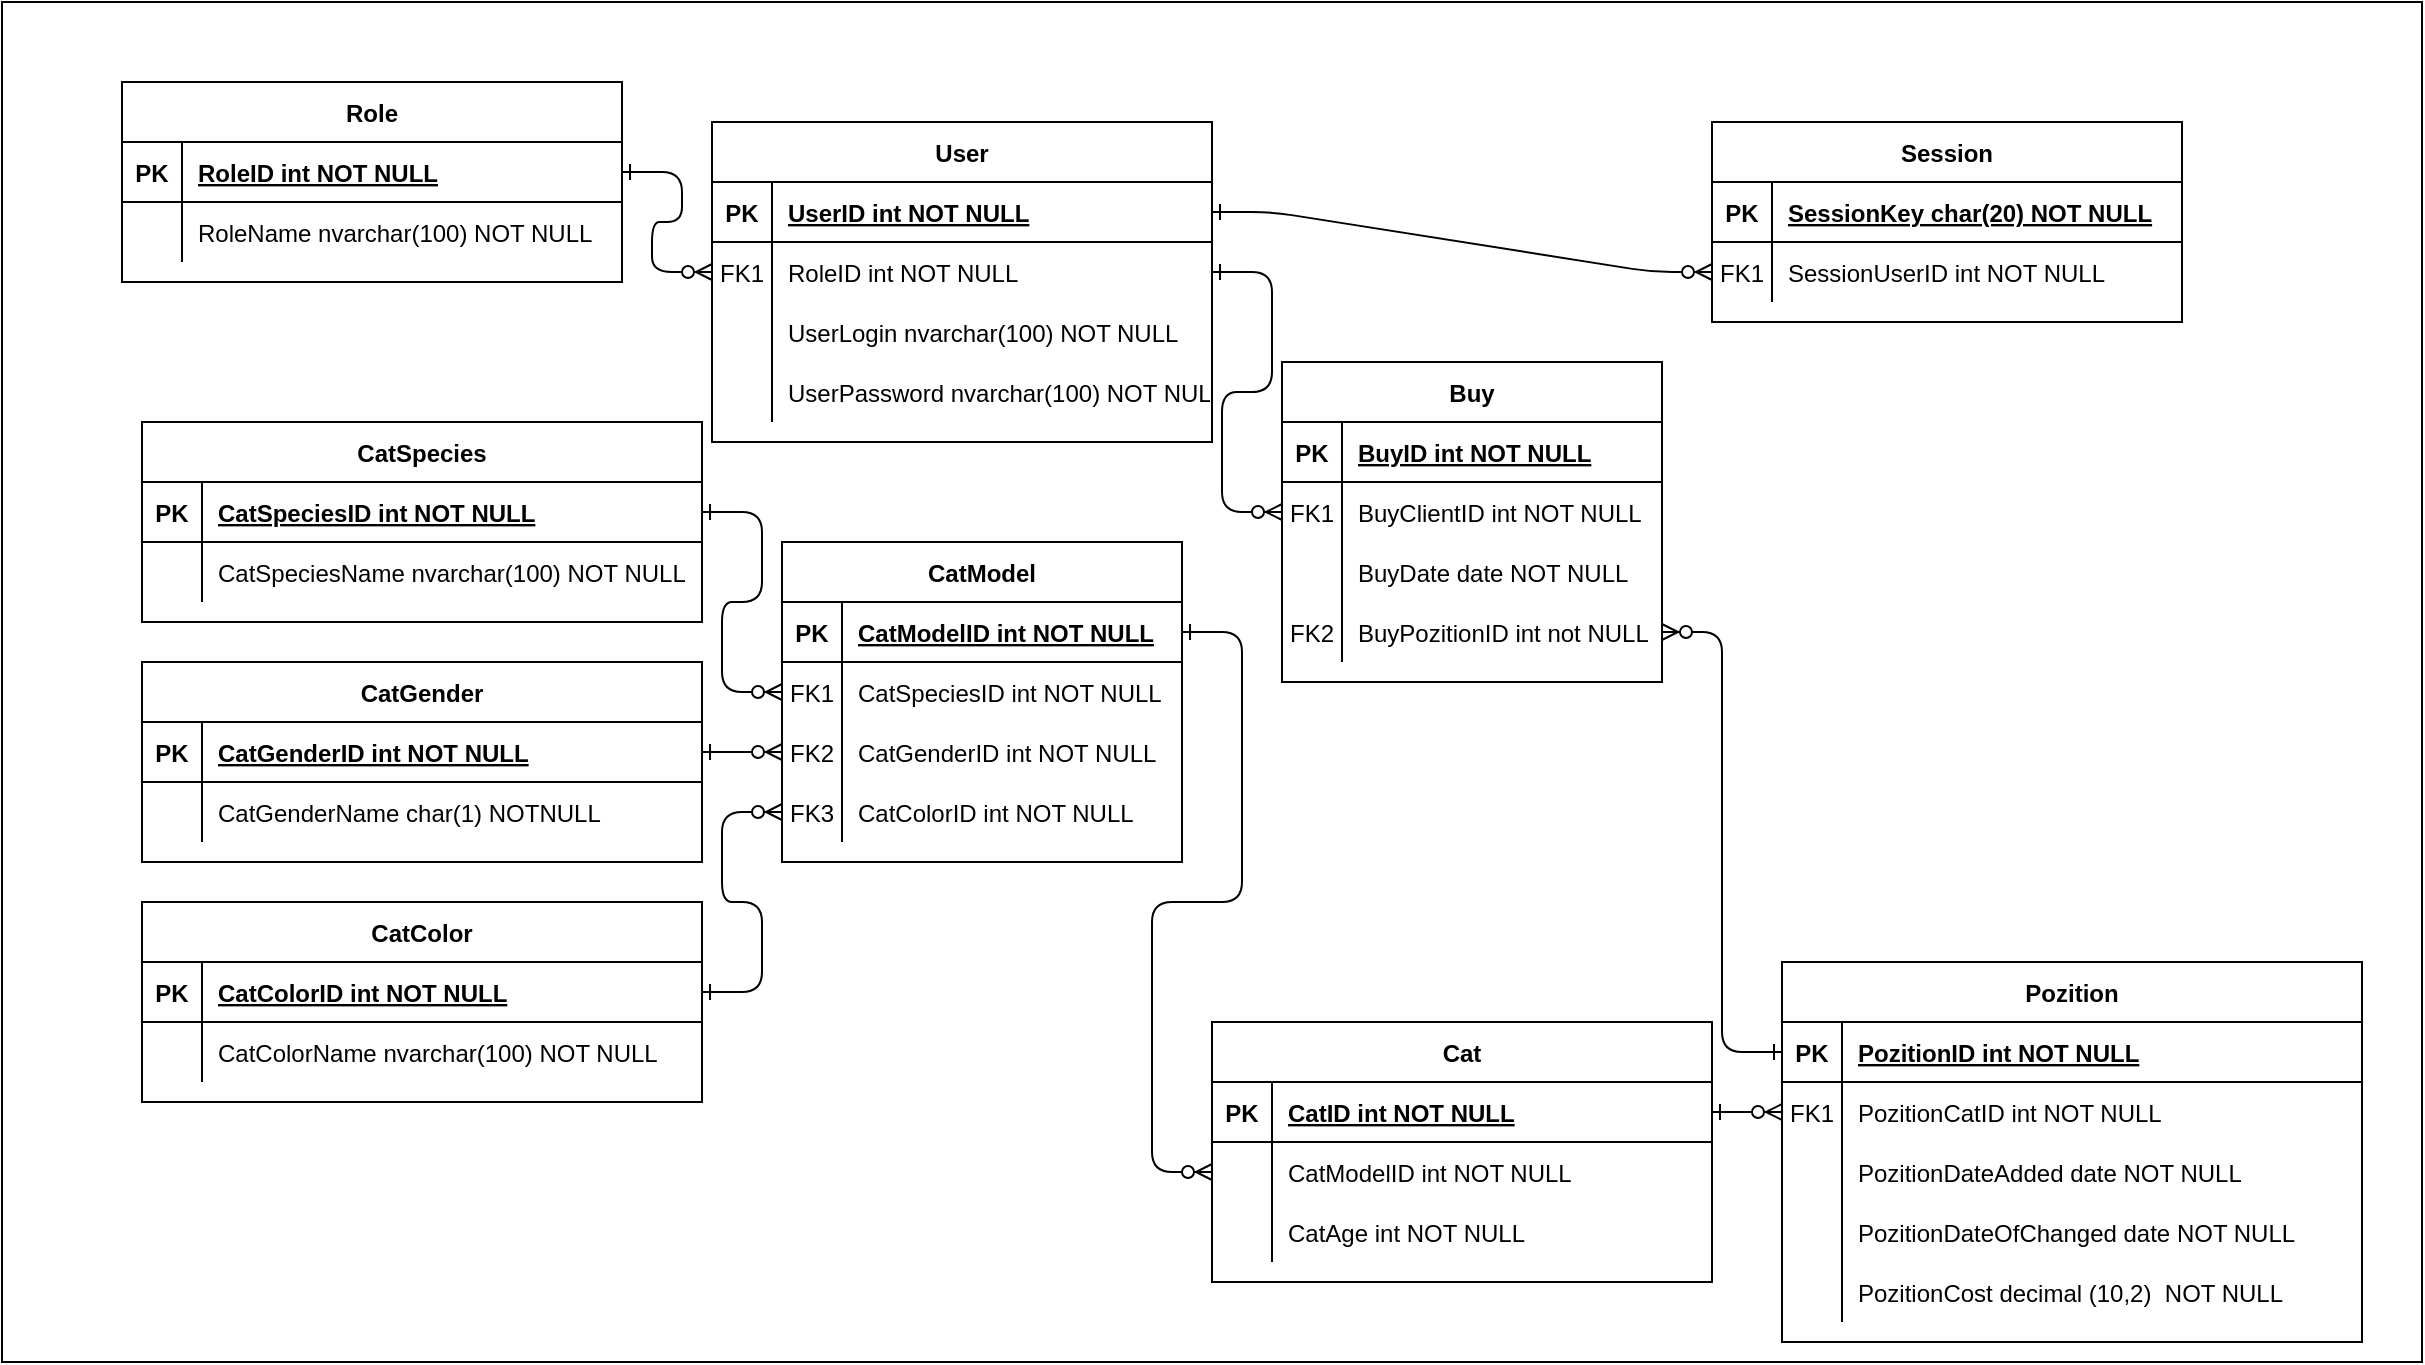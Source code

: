<mxfile version="20.3.0" type="device" pages="9"><diagram id="R2lEEEUBdFMjLlhIrx00" name="Диаграмма базы данных"><mxGraphModel dx="2333" dy="941" grid="1" gridSize="10" guides="1" tooltips="1" connect="1" arrows="1" fold="1" page="1" pageScale="1" pageWidth="850" pageHeight="1100" math="0" shadow="0" extFonts="Permanent Marker^https://fonts.googleapis.com/css?family=Permanent+Marker"><root><mxCell id="0"/><mxCell id="1" parent="0"/><mxCell id="pJeUFADR5jn0iIDhg7Pd-47" value="" style="rounded=0;whiteSpace=wrap;html=1;" parent="1" vertex="1"><mxGeometry x="-430" width="1210" height="680" as="geometry"/></mxCell><mxCell id="C-vyLk0tnHw3VtMMgP7b-1" value="" style="edgeStyle=entityRelationEdgeStyle;endArrow=ERzeroToMany;startArrow=ERone;endFill=1;startFill=0;" parent="1" source="C-vyLk0tnHw3VtMMgP7b-24" target="C-vyLk0tnHw3VtMMgP7b-6" edge="1"><mxGeometry width="100" height="100" relative="1" as="geometry"><mxPoint x="340" y="720" as="sourcePoint"/><mxPoint x="440" y="620" as="targetPoint"/></mxGeometry></mxCell><mxCell id="C-vyLk0tnHw3VtMMgP7b-2" value="User" style="shape=table;startSize=30;container=1;collapsible=1;childLayout=tableLayout;fixedRows=1;rowLines=0;fontStyle=1;align=center;resizeLast=1;" parent="1" vertex="1"><mxGeometry x="-75" y="60" width="250" height="160" as="geometry"/></mxCell><mxCell id="C-vyLk0tnHw3VtMMgP7b-3" value="" style="shape=partialRectangle;collapsible=0;dropTarget=0;pointerEvents=0;fillColor=none;points=[[0,0.5],[1,0.5]];portConstraint=eastwest;top=0;left=0;right=0;bottom=1;" parent="C-vyLk0tnHw3VtMMgP7b-2" vertex="1"><mxGeometry y="30" width="250" height="30" as="geometry"/></mxCell><mxCell id="C-vyLk0tnHw3VtMMgP7b-4" value="PK" style="shape=partialRectangle;overflow=hidden;connectable=0;fillColor=none;top=0;left=0;bottom=0;right=0;fontStyle=1;" parent="C-vyLk0tnHw3VtMMgP7b-3" vertex="1"><mxGeometry width="30" height="30" as="geometry"><mxRectangle width="30" height="30" as="alternateBounds"/></mxGeometry></mxCell><mxCell id="C-vyLk0tnHw3VtMMgP7b-5" value="UserID int NOT NULL " style="shape=partialRectangle;overflow=hidden;connectable=0;fillColor=none;top=0;left=0;bottom=0;right=0;align=left;spacingLeft=6;fontStyle=5;" parent="C-vyLk0tnHw3VtMMgP7b-3" vertex="1"><mxGeometry x="30" width="220" height="30" as="geometry"><mxRectangle width="220" height="30" as="alternateBounds"/></mxGeometry></mxCell><mxCell id="C-vyLk0tnHw3VtMMgP7b-6" value="" style="shape=partialRectangle;collapsible=0;dropTarget=0;pointerEvents=0;fillColor=none;points=[[0,0.5],[1,0.5]];portConstraint=eastwest;top=0;left=0;right=0;bottom=0;" parent="C-vyLk0tnHw3VtMMgP7b-2" vertex="1"><mxGeometry y="60" width="250" height="30" as="geometry"/></mxCell><mxCell id="C-vyLk0tnHw3VtMMgP7b-7" value="FK1" style="shape=partialRectangle;overflow=hidden;connectable=0;fillColor=none;top=0;left=0;bottom=0;right=0;" parent="C-vyLk0tnHw3VtMMgP7b-6" vertex="1"><mxGeometry width="30" height="30" as="geometry"><mxRectangle width="30" height="30" as="alternateBounds"/></mxGeometry></mxCell><mxCell id="C-vyLk0tnHw3VtMMgP7b-8" value="RoleID int NOT NULL" style="shape=partialRectangle;overflow=hidden;connectable=0;fillColor=none;top=0;left=0;bottom=0;right=0;align=left;spacingLeft=6;" parent="C-vyLk0tnHw3VtMMgP7b-6" vertex="1"><mxGeometry x="30" width="220" height="30" as="geometry"><mxRectangle width="220" height="30" as="alternateBounds"/></mxGeometry></mxCell><mxCell id="C-vyLk0tnHw3VtMMgP7b-9" value="" style="shape=partialRectangle;collapsible=0;dropTarget=0;pointerEvents=0;fillColor=none;points=[[0,0.5],[1,0.5]];portConstraint=eastwest;top=0;left=0;right=0;bottom=0;" parent="C-vyLk0tnHw3VtMMgP7b-2" vertex="1"><mxGeometry y="90" width="250" height="30" as="geometry"/></mxCell><mxCell id="C-vyLk0tnHw3VtMMgP7b-10" value="" style="shape=partialRectangle;overflow=hidden;connectable=0;fillColor=none;top=0;left=0;bottom=0;right=0;" parent="C-vyLk0tnHw3VtMMgP7b-9" vertex="1"><mxGeometry width="30" height="30" as="geometry"><mxRectangle width="30" height="30" as="alternateBounds"/></mxGeometry></mxCell><mxCell id="C-vyLk0tnHw3VtMMgP7b-11" value="UserLogin nvarchar(100) NOT NULL" style="shape=partialRectangle;overflow=hidden;connectable=0;fillColor=none;top=0;left=0;bottom=0;right=0;align=left;spacingLeft=6;" parent="C-vyLk0tnHw3VtMMgP7b-9" vertex="1"><mxGeometry x="30" width="220" height="30" as="geometry"><mxRectangle width="220" height="30" as="alternateBounds"/></mxGeometry></mxCell><mxCell id="jiJ9WDQ4sasAgzeEm2Co-1" value="" style="shape=partialRectangle;collapsible=0;dropTarget=0;pointerEvents=0;fillColor=none;points=[[0,0.5],[1,0.5]];portConstraint=eastwest;top=0;left=0;right=0;bottom=0;" parent="C-vyLk0tnHw3VtMMgP7b-2" vertex="1"><mxGeometry y="120" width="250" height="30" as="geometry"/></mxCell><mxCell id="jiJ9WDQ4sasAgzeEm2Co-2" value="" style="shape=partialRectangle;overflow=hidden;connectable=0;fillColor=none;top=0;left=0;bottom=0;right=0;" parent="jiJ9WDQ4sasAgzeEm2Co-1" vertex="1"><mxGeometry width="30" height="30" as="geometry"><mxRectangle width="30" height="30" as="alternateBounds"/></mxGeometry></mxCell><mxCell id="jiJ9WDQ4sasAgzeEm2Co-3" value="UserPassword nvarchar(100) NOT NULL" style="shape=partialRectangle;overflow=hidden;connectable=0;fillColor=none;top=0;left=0;bottom=0;right=0;align=left;spacingLeft=6;" parent="jiJ9WDQ4sasAgzeEm2Co-1" vertex="1"><mxGeometry x="30" width="220" height="30" as="geometry"><mxRectangle width="220" height="30" as="alternateBounds"/></mxGeometry></mxCell><mxCell id="C-vyLk0tnHw3VtMMgP7b-13" value="Pozition" style="shape=table;startSize=30;container=1;collapsible=1;childLayout=tableLayout;fixedRows=1;rowLines=0;fontStyle=1;align=center;resizeLast=1;" parent="1" vertex="1"><mxGeometry x="460" y="480" width="290" height="190" as="geometry"/></mxCell><mxCell id="C-vyLk0tnHw3VtMMgP7b-14" value="" style="shape=partialRectangle;collapsible=0;dropTarget=0;pointerEvents=0;fillColor=none;points=[[0,0.5],[1,0.5]];portConstraint=eastwest;top=0;left=0;right=0;bottom=1;" parent="C-vyLk0tnHw3VtMMgP7b-13" vertex="1"><mxGeometry y="30" width="290" height="30" as="geometry"/></mxCell><mxCell id="C-vyLk0tnHw3VtMMgP7b-15" value="PK" style="shape=partialRectangle;overflow=hidden;connectable=0;fillColor=none;top=0;left=0;bottom=0;right=0;fontStyle=1;" parent="C-vyLk0tnHw3VtMMgP7b-14" vertex="1"><mxGeometry width="30" height="30" as="geometry"><mxRectangle width="30" height="30" as="alternateBounds"/></mxGeometry></mxCell><mxCell id="C-vyLk0tnHw3VtMMgP7b-16" value="PozitionID int NOT NULL " style="shape=partialRectangle;overflow=hidden;connectable=0;fillColor=none;top=0;left=0;bottom=0;right=0;align=left;spacingLeft=6;fontStyle=5;" parent="C-vyLk0tnHw3VtMMgP7b-14" vertex="1"><mxGeometry x="30" width="260" height="30" as="geometry"><mxRectangle width="260" height="30" as="alternateBounds"/></mxGeometry></mxCell><mxCell id="C-vyLk0tnHw3VtMMgP7b-17" value="" style="shape=partialRectangle;collapsible=0;dropTarget=0;pointerEvents=0;fillColor=none;points=[[0,0.5],[1,0.5]];portConstraint=eastwest;top=0;left=0;right=0;bottom=0;" parent="C-vyLk0tnHw3VtMMgP7b-13" vertex="1"><mxGeometry y="60" width="290" height="30" as="geometry"/></mxCell><mxCell id="C-vyLk0tnHw3VtMMgP7b-18" value="FK1" style="shape=partialRectangle;overflow=hidden;connectable=0;fillColor=none;top=0;left=0;bottom=0;right=0;" parent="C-vyLk0tnHw3VtMMgP7b-17" vertex="1"><mxGeometry width="30" height="30" as="geometry"><mxRectangle width="30" height="30" as="alternateBounds"/></mxGeometry></mxCell><mxCell id="C-vyLk0tnHw3VtMMgP7b-19" value="PozitionCatID int NOT NULL" style="shape=partialRectangle;overflow=hidden;connectable=0;fillColor=none;top=0;left=0;bottom=0;right=0;align=left;spacingLeft=6;" parent="C-vyLk0tnHw3VtMMgP7b-17" vertex="1"><mxGeometry x="30" width="260" height="30" as="geometry"><mxRectangle width="260" height="30" as="alternateBounds"/></mxGeometry></mxCell><mxCell id="C-vyLk0tnHw3VtMMgP7b-20" value="" style="shape=partialRectangle;collapsible=0;dropTarget=0;pointerEvents=0;fillColor=none;points=[[0,0.5],[1,0.5]];portConstraint=eastwest;top=0;left=0;right=0;bottom=0;" parent="C-vyLk0tnHw3VtMMgP7b-13" vertex="1"><mxGeometry y="90" width="290" height="30" as="geometry"/></mxCell><mxCell id="C-vyLk0tnHw3VtMMgP7b-21" value="" style="shape=partialRectangle;overflow=hidden;connectable=0;fillColor=none;top=0;left=0;bottom=0;right=0;" parent="C-vyLk0tnHw3VtMMgP7b-20" vertex="1"><mxGeometry width="30" height="30" as="geometry"><mxRectangle width="30" height="30" as="alternateBounds"/></mxGeometry></mxCell><mxCell id="C-vyLk0tnHw3VtMMgP7b-22" value="PozitionDateAdded date NOT NULL" style="shape=partialRectangle;overflow=hidden;connectable=0;fillColor=none;top=0;left=0;bottom=0;right=0;align=left;spacingLeft=6;" parent="C-vyLk0tnHw3VtMMgP7b-20" vertex="1"><mxGeometry x="30" width="260" height="30" as="geometry"><mxRectangle width="260" height="30" as="alternateBounds"/></mxGeometry></mxCell><mxCell id="jiJ9WDQ4sasAgzeEm2Co-24" value="" style="shape=partialRectangle;collapsible=0;dropTarget=0;pointerEvents=0;fillColor=none;points=[[0,0.5],[1,0.5]];portConstraint=eastwest;top=0;left=0;right=0;bottom=0;" parent="C-vyLk0tnHw3VtMMgP7b-13" vertex="1"><mxGeometry y="120" width="290" height="30" as="geometry"/></mxCell><mxCell id="jiJ9WDQ4sasAgzeEm2Co-25" value="" style="shape=partialRectangle;overflow=hidden;connectable=0;fillColor=none;top=0;left=0;bottom=0;right=0;" parent="jiJ9WDQ4sasAgzeEm2Co-24" vertex="1"><mxGeometry width="30" height="30" as="geometry"><mxRectangle width="30" height="30" as="alternateBounds"/></mxGeometry></mxCell><mxCell id="jiJ9WDQ4sasAgzeEm2Co-26" value="PozitionDateOfChanged date NOT NULL" style="shape=partialRectangle;overflow=hidden;connectable=0;fillColor=none;top=0;left=0;bottom=0;right=0;align=left;spacingLeft=6;" parent="jiJ9WDQ4sasAgzeEm2Co-24" vertex="1"><mxGeometry x="30" width="260" height="30" as="geometry"><mxRectangle width="260" height="30" as="alternateBounds"/></mxGeometry></mxCell><mxCell id="jiJ9WDQ4sasAgzeEm2Co-33" value="" style="shape=partialRectangle;collapsible=0;dropTarget=0;pointerEvents=0;fillColor=none;points=[[0,0.5],[1,0.5]];portConstraint=eastwest;top=0;left=0;right=0;bottom=0;" parent="C-vyLk0tnHw3VtMMgP7b-13" vertex="1"><mxGeometry y="150" width="290" height="30" as="geometry"/></mxCell><mxCell id="jiJ9WDQ4sasAgzeEm2Co-34" value="" style="shape=partialRectangle;overflow=hidden;connectable=0;fillColor=none;top=0;left=0;bottom=0;right=0;" parent="jiJ9WDQ4sasAgzeEm2Co-33" vertex="1"><mxGeometry width="30" height="30" as="geometry"><mxRectangle width="30" height="30" as="alternateBounds"/></mxGeometry></mxCell><mxCell id="jiJ9WDQ4sasAgzeEm2Co-35" value="PozitionCost decimal (10,2)  NOT NULL" style="shape=partialRectangle;overflow=hidden;connectable=0;fillColor=none;top=0;left=0;bottom=0;right=0;align=left;spacingLeft=6;" parent="jiJ9WDQ4sasAgzeEm2Co-33" vertex="1"><mxGeometry x="30" width="260" height="30" as="geometry"><mxRectangle width="260" height="30" as="alternateBounds"/></mxGeometry></mxCell><mxCell id="C-vyLk0tnHw3VtMMgP7b-23" value="Role" style="shape=table;startSize=30;container=1;collapsible=1;childLayout=tableLayout;fixedRows=1;rowLines=0;fontStyle=1;align=center;resizeLast=1;" parent="1" vertex="1"><mxGeometry x="-370" y="40" width="250" height="100" as="geometry"/></mxCell><mxCell id="C-vyLk0tnHw3VtMMgP7b-24" value="" style="shape=partialRectangle;collapsible=0;dropTarget=0;pointerEvents=0;fillColor=none;points=[[0,0.5],[1,0.5]];portConstraint=eastwest;top=0;left=0;right=0;bottom=1;" parent="C-vyLk0tnHw3VtMMgP7b-23" vertex="1"><mxGeometry y="30" width="250" height="30" as="geometry"/></mxCell><mxCell id="C-vyLk0tnHw3VtMMgP7b-25" value="PK" style="shape=partialRectangle;overflow=hidden;connectable=0;fillColor=none;top=0;left=0;bottom=0;right=0;fontStyle=1;" parent="C-vyLk0tnHw3VtMMgP7b-24" vertex="1"><mxGeometry width="30" height="30" as="geometry"><mxRectangle width="30" height="30" as="alternateBounds"/></mxGeometry></mxCell><mxCell id="C-vyLk0tnHw3VtMMgP7b-26" value="RoleID int NOT NULL " style="shape=partialRectangle;overflow=hidden;connectable=0;fillColor=none;top=0;left=0;bottom=0;right=0;align=left;spacingLeft=6;fontStyle=5;" parent="C-vyLk0tnHw3VtMMgP7b-24" vertex="1"><mxGeometry x="30" width="220" height="30" as="geometry"><mxRectangle width="220" height="30" as="alternateBounds"/></mxGeometry></mxCell><mxCell id="C-vyLk0tnHw3VtMMgP7b-27" value="" style="shape=partialRectangle;collapsible=0;dropTarget=0;pointerEvents=0;fillColor=none;points=[[0,0.5],[1,0.5]];portConstraint=eastwest;top=0;left=0;right=0;bottom=0;" parent="C-vyLk0tnHw3VtMMgP7b-23" vertex="1"><mxGeometry y="60" width="250" height="30" as="geometry"/></mxCell><mxCell id="C-vyLk0tnHw3VtMMgP7b-28" value="" style="shape=partialRectangle;overflow=hidden;connectable=0;fillColor=none;top=0;left=0;bottom=0;right=0;" parent="C-vyLk0tnHw3VtMMgP7b-27" vertex="1"><mxGeometry width="30" height="30" as="geometry"><mxRectangle width="30" height="30" as="alternateBounds"/></mxGeometry></mxCell><mxCell id="C-vyLk0tnHw3VtMMgP7b-29" value="RoleName nvarchar(100) NOT NULL" style="shape=partialRectangle;overflow=hidden;connectable=0;fillColor=none;top=0;left=0;bottom=0;right=0;align=left;spacingLeft=6;" parent="C-vyLk0tnHw3VtMMgP7b-27" vertex="1"><mxGeometry x="30" width="220" height="30" as="geometry"><mxRectangle width="220" height="30" as="alternateBounds"/></mxGeometry></mxCell><mxCell id="jiJ9WDQ4sasAgzeEm2Co-4" value="Cat" style="shape=table;startSize=30;container=1;collapsible=1;childLayout=tableLayout;fixedRows=1;rowLines=0;fontStyle=1;align=center;resizeLast=1;" parent="1" vertex="1"><mxGeometry x="175" y="510" width="250" height="130" as="geometry"/></mxCell><mxCell id="jiJ9WDQ4sasAgzeEm2Co-5" value="" style="shape=partialRectangle;collapsible=0;dropTarget=0;pointerEvents=0;fillColor=none;points=[[0,0.5],[1,0.5]];portConstraint=eastwest;top=0;left=0;right=0;bottom=1;" parent="jiJ9WDQ4sasAgzeEm2Co-4" vertex="1"><mxGeometry y="30" width="250" height="30" as="geometry"/></mxCell><mxCell id="jiJ9WDQ4sasAgzeEm2Co-6" value="PK" style="shape=partialRectangle;overflow=hidden;connectable=0;fillColor=none;top=0;left=0;bottom=0;right=0;fontStyle=1;" parent="jiJ9WDQ4sasAgzeEm2Co-5" vertex="1"><mxGeometry width="30" height="30" as="geometry"><mxRectangle width="30" height="30" as="alternateBounds"/></mxGeometry></mxCell><mxCell id="jiJ9WDQ4sasAgzeEm2Co-7" value="CatID int NOT NULL " style="shape=partialRectangle;overflow=hidden;connectable=0;fillColor=none;top=0;left=0;bottom=0;right=0;align=left;spacingLeft=6;fontStyle=5;" parent="jiJ9WDQ4sasAgzeEm2Co-5" vertex="1"><mxGeometry x="30" width="220" height="30" as="geometry"><mxRectangle width="220" height="30" as="alternateBounds"/></mxGeometry></mxCell><mxCell id="jiJ9WDQ4sasAgzeEm2Co-8" value="" style="shape=partialRectangle;collapsible=0;dropTarget=0;pointerEvents=0;fillColor=none;points=[[0,0.5],[1,0.5]];portConstraint=eastwest;top=0;left=0;right=0;bottom=0;" parent="jiJ9WDQ4sasAgzeEm2Co-4" vertex="1"><mxGeometry y="60" width="250" height="30" as="geometry"/></mxCell><mxCell id="jiJ9WDQ4sasAgzeEm2Co-9" value="" style="shape=partialRectangle;overflow=hidden;connectable=0;fillColor=none;top=0;left=0;bottom=0;right=0;" parent="jiJ9WDQ4sasAgzeEm2Co-8" vertex="1"><mxGeometry width="30" height="30" as="geometry"><mxRectangle width="30" height="30" as="alternateBounds"/></mxGeometry></mxCell><mxCell id="jiJ9WDQ4sasAgzeEm2Co-10" value="CatModelID int NOT NULL" style="shape=partialRectangle;overflow=hidden;connectable=0;fillColor=none;top=0;left=0;bottom=0;right=0;align=left;spacingLeft=6;" parent="jiJ9WDQ4sasAgzeEm2Co-8" vertex="1"><mxGeometry x="30" width="220" height="30" as="geometry"><mxRectangle width="220" height="30" as="alternateBounds"/></mxGeometry></mxCell><mxCell id="jiJ9WDQ4sasAgzeEm2Co-20" value="" style="shape=partialRectangle;collapsible=0;dropTarget=0;pointerEvents=0;fillColor=none;points=[[0,0.5],[1,0.5]];portConstraint=eastwest;top=0;left=0;right=0;bottom=0;" parent="jiJ9WDQ4sasAgzeEm2Co-4" vertex="1"><mxGeometry y="90" width="250" height="30" as="geometry"/></mxCell><mxCell id="jiJ9WDQ4sasAgzeEm2Co-21" value="" style="shape=partialRectangle;overflow=hidden;connectable=0;fillColor=none;top=0;left=0;bottom=0;right=0;" parent="jiJ9WDQ4sasAgzeEm2Co-20" vertex="1"><mxGeometry width="30" height="30" as="geometry"><mxRectangle width="30" height="30" as="alternateBounds"/></mxGeometry></mxCell><mxCell id="jiJ9WDQ4sasAgzeEm2Co-22" value="CatAge int NOT NULL" style="shape=partialRectangle;overflow=hidden;connectable=0;fillColor=none;top=0;left=0;bottom=0;right=0;align=left;spacingLeft=6;" parent="jiJ9WDQ4sasAgzeEm2Co-20" vertex="1"><mxGeometry x="30" width="220" height="30" as="geometry"><mxRectangle width="220" height="30" as="alternateBounds"/></mxGeometry></mxCell><mxCell id="jiJ9WDQ4sasAgzeEm2Co-23" value="" style="edgeStyle=entityRelationEdgeStyle;endArrow=ERzeroToMany;startArrow=ERone;endFill=1;startFill=0;exitX=1;exitY=0.5;exitDx=0;exitDy=0;entryX=0;entryY=0.5;entryDx=0;entryDy=0;" parent="1" source="jiJ9WDQ4sasAgzeEm2Co-5" target="C-vyLk0tnHw3VtMMgP7b-17" edge="1"><mxGeometry width="100" height="100" relative="1" as="geometry"><mxPoint x="420" y="570" as="sourcePoint"/><mxPoint x="360" y="370" as="targetPoint"/></mxGeometry></mxCell><mxCell id="pJeUFADR5jn0iIDhg7Pd-1" value="CatSpecies" style="shape=table;startSize=30;container=1;collapsible=1;childLayout=tableLayout;fixedRows=1;rowLines=0;fontStyle=1;align=center;resizeLast=1;" parent="1" vertex="1"><mxGeometry x="-360" y="210" width="280" height="100" as="geometry"/></mxCell><mxCell id="pJeUFADR5jn0iIDhg7Pd-2" value="" style="shape=tableRow;horizontal=0;startSize=0;swimlaneHead=0;swimlaneBody=0;fillColor=none;collapsible=0;dropTarget=0;points=[[0,0.5],[1,0.5]];portConstraint=eastwest;top=0;left=0;right=0;bottom=1;" parent="pJeUFADR5jn0iIDhg7Pd-1" vertex="1"><mxGeometry y="30" width="280" height="30" as="geometry"/></mxCell><mxCell id="pJeUFADR5jn0iIDhg7Pd-3" value="PK" style="shape=partialRectangle;connectable=0;fillColor=none;top=0;left=0;bottom=0;right=0;fontStyle=1;overflow=hidden;" parent="pJeUFADR5jn0iIDhg7Pd-2" vertex="1"><mxGeometry width="30" height="30" as="geometry"><mxRectangle width="30" height="30" as="alternateBounds"/></mxGeometry></mxCell><mxCell id="pJeUFADR5jn0iIDhg7Pd-4" value="CatSpeciesID int NOT NULL" style="shape=partialRectangle;connectable=0;fillColor=none;top=0;left=0;bottom=0;right=0;align=left;spacingLeft=6;fontStyle=5;overflow=hidden;" parent="pJeUFADR5jn0iIDhg7Pd-2" vertex="1"><mxGeometry x="30" width="250" height="30" as="geometry"><mxRectangle width="250" height="30" as="alternateBounds"/></mxGeometry></mxCell><mxCell id="pJeUFADR5jn0iIDhg7Pd-5" value="" style="shape=tableRow;horizontal=0;startSize=0;swimlaneHead=0;swimlaneBody=0;fillColor=none;collapsible=0;dropTarget=0;points=[[0,0.5],[1,0.5]];portConstraint=eastwest;top=0;left=0;right=0;bottom=0;" parent="pJeUFADR5jn0iIDhg7Pd-1" vertex="1"><mxGeometry y="60" width="280" height="30" as="geometry"/></mxCell><mxCell id="pJeUFADR5jn0iIDhg7Pd-6" value="" style="shape=partialRectangle;connectable=0;fillColor=none;top=0;left=0;bottom=0;right=0;editable=1;overflow=hidden;" parent="pJeUFADR5jn0iIDhg7Pd-5" vertex="1"><mxGeometry width="30" height="30" as="geometry"><mxRectangle width="30" height="30" as="alternateBounds"/></mxGeometry></mxCell><mxCell id="pJeUFADR5jn0iIDhg7Pd-7" value="CatSpeciesName nvarchar(100) NOT NULL" style="shape=partialRectangle;connectable=0;fillColor=none;top=0;left=0;bottom=0;right=0;align=left;spacingLeft=6;overflow=hidden;" parent="pJeUFADR5jn0iIDhg7Pd-5" vertex="1"><mxGeometry x="30" width="250" height="30" as="geometry"><mxRectangle width="250" height="30" as="alternateBounds"/></mxGeometry></mxCell><mxCell id="pJeUFADR5jn0iIDhg7Pd-14" value="CatGender" style="shape=table;startSize=30;container=1;collapsible=1;childLayout=tableLayout;fixedRows=1;rowLines=0;fontStyle=1;align=center;resizeLast=1;" parent="1" vertex="1"><mxGeometry x="-360" y="330" width="280" height="100" as="geometry"/></mxCell><mxCell id="pJeUFADR5jn0iIDhg7Pd-15" value="" style="shape=tableRow;horizontal=0;startSize=0;swimlaneHead=0;swimlaneBody=0;fillColor=none;collapsible=0;dropTarget=0;points=[[0,0.5],[1,0.5]];portConstraint=eastwest;top=0;left=0;right=0;bottom=1;" parent="pJeUFADR5jn0iIDhg7Pd-14" vertex="1"><mxGeometry y="30" width="280" height="30" as="geometry"/></mxCell><mxCell id="pJeUFADR5jn0iIDhg7Pd-16" value="PK" style="shape=partialRectangle;connectable=0;fillColor=none;top=0;left=0;bottom=0;right=0;fontStyle=1;overflow=hidden;" parent="pJeUFADR5jn0iIDhg7Pd-15" vertex="1"><mxGeometry width="30" height="30" as="geometry"><mxRectangle width="30" height="30" as="alternateBounds"/></mxGeometry></mxCell><mxCell id="pJeUFADR5jn0iIDhg7Pd-17" value="CatGenderID int NOT NULL" style="shape=partialRectangle;connectable=0;fillColor=none;top=0;left=0;bottom=0;right=0;align=left;spacingLeft=6;fontStyle=5;overflow=hidden;" parent="pJeUFADR5jn0iIDhg7Pd-15" vertex="1"><mxGeometry x="30" width="250" height="30" as="geometry"><mxRectangle width="250" height="30" as="alternateBounds"/></mxGeometry></mxCell><mxCell id="pJeUFADR5jn0iIDhg7Pd-18" value="" style="shape=tableRow;horizontal=0;startSize=0;swimlaneHead=0;swimlaneBody=0;fillColor=none;collapsible=0;dropTarget=0;points=[[0,0.5],[1,0.5]];portConstraint=eastwest;top=0;left=0;right=0;bottom=0;" parent="pJeUFADR5jn0iIDhg7Pd-14" vertex="1"><mxGeometry y="60" width="280" height="30" as="geometry"/></mxCell><mxCell id="pJeUFADR5jn0iIDhg7Pd-19" value="" style="shape=partialRectangle;connectable=0;fillColor=none;top=0;left=0;bottom=0;right=0;editable=1;overflow=hidden;" parent="pJeUFADR5jn0iIDhg7Pd-18" vertex="1"><mxGeometry width="30" height="30" as="geometry"><mxRectangle width="30" height="30" as="alternateBounds"/></mxGeometry></mxCell><mxCell id="pJeUFADR5jn0iIDhg7Pd-20" value="CatGenderName char(1) NOTNULL" style="shape=partialRectangle;connectable=0;fillColor=none;top=0;left=0;bottom=0;right=0;align=left;spacingLeft=6;overflow=hidden;" parent="pJeUFADR5jn0iIDhg7Pd-18" vertex="1"><mxGeometry x="30" width="250" height="30" as="geometry"><mxRectangle width="250" height="30" as="alternateBounds"/></mxGeometry></mxCell><mxCell id="pJeUFADR5jn0iIDhg7Pd-21" value="CatColor" style="shape=table;startSize=30;container=1;collapsible=1;childLayout=tableLayout;fixedRows=1;rowLines=0;fontStyle=1;align=center;resizeLast=1;" parent="1" vertex="1"><mxGeometry x="-360" y="450" width="280" height="100" as="geometry"/></mxCell><mxCell id="pJeUFADR5jn0iIDhg7Pd-22" value="" style="shape=tableRow;horizontal=0;startSize=0;swimlaneHead=0;swimlaneBody=0;fillColor=none;collapsible=0;dropTarget=0;points=[[0,0.5],[1,0.5]];portConstraint=eastwest;top=0;left=0;right=0;bottom=1;" parent="pJeUFADR5jn0iIDhg7Pd-21" vertex="1"><mxGeometry y="30" width="280" height="30" as="geometry"/></mxCell><mxCell id="pJeUFADR5jn0iIDhg7Pd-23" value="PK" style="shape=partialRectangle;connectable=0;fillColor=none;top=0;left=0;bottom=0;right=0;fontStyle=1;overflow=hidden;" parent="pJeUFADR5jn0iIDhg7Pd-22" vertex="1"><mxGeometry width="30" height="30" as="geometry"><mxRectangle width="30" height="30" as="alternateBounds"/></mxGeometry></mxCell><mxCell id="pJeUFADR5jn0iIDhg7Pd-24" value="CatColorID int NOT NULL" style="shape=partialRectangle;connectable=0;fillColor=none;top=0;left=0;bottom=0;right=0;align=left;spacingLeft=6;fontStyle=5;overflow=hidden;" parent="pJeUFADR5jn0iIDhg7Pd-22" vertex="1"><mxGeometry x="30" width="250" height="30" as="geometry"><mxRectangle width="250" height="30" as="alternateBounds"/></mxGeometry></mxCell><mxCell id="pJeUFADR5jn0iIDhg7Pd-25" value="" style="shape=tableRow;horizontal=0;startSize=0;swimlaneHead=0;swimlaneBody=0;fillColor=none;collapsible=0;dropTarget=0;points=[[0,0.5],[1,0.5]];portConstraint=eastwest;top=0;left=0;right=0;bottom=0;" parent="pJeUFADR5jn0iIDhg7Pd-21" vertex="1"><mxGeometry y="60" width="280" height="30" as="geometry"/></mxCell><mxCell id="pJeUFADR5jn0iIDhg7Pd-26" value="" style="shape=partialRectangle;connectable=0;fillColor=none;top=0;left=0;bottom=0;right=0;editable=1;overflow=hidden;" parent="pJeUFADR5jn0iIDhg7Pd-25" vertex="1"><mxGeometry width="30" height="30" as="geometry"><mxRectangle width="30" height="30" as="alternateBounds"/></mxGeometry></mxCell><mxCell id="pJeUFADR5jn0iIDhg7Pd-27" value="CatColorName nvarchar(100) NOT NULL" style="shape=partialRectangle;connectable=0;fillColor=none;top=0;left=0;bottom=0;right=0;align=left;spacingLeft=6;overflow=hidden;" parent="pJeUFADR5jn0iIDhg7Pd-25" vertex="1"><mxGeometry x="30" width="250" height="30" as="geometry"><mxRectangle width="250" height="30" as="alternateBounds"/></mxGeometry></mxCell><mxCell id="pJeUFADR5jn0iIDhg7Pd-28" value="CatModel" style="shape=table;startSize=30;container=1;collapsible=1;childLayout=tableLayout;fixedRows=1;rowLines=0;fontStyle=1;align=center;resizeLast=1;" parent="1" vertex="1"><mxGeometry x="-40" y="270" width="200" height="160" as="geometry"/></mxCell><mxCell id="pJeUFADR5jn0iIDhg7Pd-29" value="" style="shape=tableRow;horizontal=0;startSize=0;swimlaneHead=0;swimlaneBody=0;fillColor=none;collapsible=0;dropTarget=0;points=[[0,0.5],[1,0.5]];portConstraint=eastwest;top=0;left=0;right=0;bottom=1;" parent="pJeUFADR5jn0iIDhg7Pd-28" vertex="1"><mxGeometry y="30" width="200" height="30" as="geometry"/></mxCell><mxCell id="pJeUFADR5jn0iIDhg7Pd-30" value="PK" style="shape=partialRectangle;connectable=0;fillColor=none;top=0;left=0;bottom=0;right=0;fontStyle=1;overflow=hidden;" parent="pJeUFADR5jn0iIDhg7Pd-29" vertex="1"><mxGeometry width="30" height="30" as="geometry"><mxRectangle width="30" height="30" as="alternateBounds"/></mxGeometry></mxCell><mxCell id="pJeUFADR5jn0iIDhg7Pd-31" value="CatModelID int NOT NULL" style="shape=partialRectangle;connectable=0;fillColor=none;top=0;left=0;bottom=0;right=0;align=left;spacingLeft=6;fontStyle=5;overflow=hidden;" parent="pJeUFADR5jn0iIDhg7Pd-29" vertex="1"><mxGeometry x="30" width="170" height="30" as="geometry"><mxRectangle width="170" height="30" as="alternateBounds"/></mxGeometry></mxCell><mxCell id="pJeUFADR5jn0iIDhg7Pd-32" value="" style="shape=tableRow;horizontal=0;startSize=0;swimlaneHead=0;swimlaneBody=0;fillColor=none;collapsible=0;dropTarget=0;points=[[0,0.5],[1,0.5]];portConstraint=eastwest;top=0;left=0;right=0;bottom=0;" parent="pJeUFADR5jn0iIDhg7Pd-28" vertex="1"><mxGeometry y="60" width="200" height="30" as="geometry"/></mxCell><mxCell id="pJeUFADR5jn0iIDhg7Pd-33" value="FK1" style="shape=partialRectangle;connectable=0;fillColor=none;top=0;left=0;bottom=0;right=0;editable=1;overflow=hidden;" parent="pJeUFADR5jn0iIDhg7Pd-32" vertex="1"><mxGeometry width="30" height="30" as="geometry"><mxRectangle width="30" height="30" as="alternateBounds"/></mxGeometry></mxCell><mxCell id="pJeUFADR5jn0iIDhg7Pd-34" value="CatSpeciesID int NOT NULL" style="shape=partialRectangle;connectable=0;fillColor=none;top=0;left=0;bottom=0;right=0;align=left;spacingLeft=6;overflow=hidden;" parent="pJeUFADR5jn0iIDhg7Pd-32" vertex="1"><mxGeometry x="30" width="170" height="30" as="geometry"><mxRectangle width="170" height="30" as="alternateBounds"/></mxGeometry></mxCell><mxCell id="pJeUFADR5jn0iIDhg7Pd-35" value="" style="shape=tableRow;horizontal=0;startSize=0;swimlaneHead=0;swimlaneBody=0;fillColor=none;collapsible=0;dropTarget=0;points=[[0,0.5],[1,0.5]];portConstraint=eastwest;top=0;left=0;right=0;bottom=0;" parent="pJeUFADR5jn0iIDhg7Pd-28" vertex="1"><mxGeometry y="90" width="200" height="30" as="geometry"/></mxCell><mxCell id="pJeUFADR5jn0iIDhg7Pd-36" value="FK2" style="shape=partialRectangle;connectable=0;fillColor=none;top=0;left=0;bottom=0;right=0;editable=1;overflow=hidden;" parent="pJeUFADR5jn0iIDhg7Pd-35" vertex="1"><mxGeometry width="30" height="30" as="geometry"><mxRectangle width="30" height="30" as="alternateBounds"/></mxGeometry></mxCell><mxCell id="pJeUFADR5jn0iIDhg7Pd-37" value="CatGenderID int NOT NULL" style="shape=partialRectangle;connectable=0;fillColor=none;top=0;left=0;bottom=0;right=0;align=left;spacingLeft=6;overflow=hidden;" parent="pJeUFADR5jn0iIDhg7Pd-35" vertex="1"><mxGeometry x="30" width="170" height="30" as="geometry"><mxRectangle width="170" height="30" as="alternateBounds"/></mxGeometry></mxCell><mxCell id="pJeUFADR5jn0iIDhg7Pd-38" value="" style="shape=tableRow;horizontal=0;startSize=0;swimlaneHead=0;swimlaneBody=0;fillColor=none;collapsible=0;dropTarget=0;points=[[0,0.5],[1,0.5]];portConstraint=eastwest;top=0;left=0;right=0;bottom=0;" parent="pJeUFADR5jn0iIDhg7Pd-28" vertex="1"><mxGeometry y="120" width="200" height="30" as="geometry"/></mxCell><mxCell id="pJeUFADR5jn0iIDhg7Pd-39" value="FK3" style="shape=partialRectangle;connectable=0;fillColor=none;top=0;left=0;bottom=0;right=0;editable=1;overflow=hidden;" parent="pJeUFADR5jn0iIDhg7Pd-38" vertex="1"><mxGeometry width="30" height="30" as="geometry"><mxRectangle width="30" height="30" as="alternateBounds"/></mxGeometry></mxCell><mxCell id="pJeUFADR5jn0iIDhg7Pd-40" value="CatColorID int NOT NULL" style="shape=partialRectangle;connectable=0;fillColor=none;top=0;left=0;bottom=0;right=0;align=left;spacingLeft=6;overflow=hidden;" parent="pJeUFADR5jn0iIDhg7Pd-38" vertex="1"><mxGeometry x="30" width="170" height="30" as="geometry"><mxRectangle width="170" height="30" as="alternateBounds"/></mxGeometry></mxCell><mxCell id="pJeUFADR5jn0iIDhg7Pd-41" value="" style="edgeStyle=entityRelationEdgeStyle;endArrow=ERzeroToMany;startArrow=ERone;endFill=1;startFill=0;exitX=1;exitY=0.5;exitDx=0;exitDy=0;entryX=0;entryY=0.5;entryDx=0;entryDy=0;" parent="1" source="pJeUFADR5jn0iIDhg7Pd-2" target="pJeUFADR5jn0iIDhg7Pd-32" edge="1"><mxGeometry width="100" height="100" relative="1" as="geometry"><mxPoint x="-20" y="630" as="sourcePoint"/><mxPoint x="20" y="440" as="targetPoint"/></mxGeometry></mxCell><mxCell id="pJeUFADR5jn0iIDhg7Pd-42" value="" style="edgeStyle=entityRelationEdgeStyle;endArrow=ERzeroToMany;startArrow=ERone;endFill=1;startFill=0;exitX=1;exitY=0.5;exitDx=0;exitDy=0;entryX=0;entryY=0.5;entryDx=0;entryDy=0;" parent="1" source="pJeUFADR5jn0iIDhg7Pd-15" target="pJeUFADR5jn0iIDhg7Pd-35" edge="1"><mxGeometry width="100" height="100" relative="1" as="geometry"><mxPoint x="-30" y="590" as="sourcePoint"/><mxPoint x="50" y="690" as="targetPoint"/></mxGeometry></mxCell><mxCell id="pJeUFADR5jn0iIDhg7Pd-43" value="" style="edgeStyle=entityRelationEdgeStyle;endArrow=ERzeroToMany;startArrow=ERone;endFill=1;startFill=0;exitX=1;exitY=0.5;exitDx=0;exitDy=0;entryX=0;entryY=0.5;entryDx=0;entryDy=0;" parent="1" source="pJeUFADR5jn0iIDhg7Pd-22" target="pJeUFADR5jn0iIDhg7Pd-38" edge="1"><mxGeometry width="100" height="100" relative="1" as="geometry"><mxPoint x="-10" y="530" as="sourcePoint"/><mxPoint x="70" y="540" as="targetPoint"/></mxGeometry></mxCell><mxCell id="pJeUFADR5jn0iIDhg7Pd-46" value="" style="edgeStyle=entityRelationEdgeStyle;endArrow=ERzeroToMany;startArrow=ERone;endFill=1;startFill=0;exitX=1;exitY=0.5;exitDx=0;exitDy=0;entryX=0;entryY=0.5;entryDx=0;entryDy=0;" parent="1" source="pJeUFADR5jn0iIDhg7Pd-29" target="jiJ9WDQ4sasAgzeEm2Co-8" edge="1"><mxGeometry width="100" height="100" relative="1" as="geometry"><mxPoint x="10" y="530" as="sourcePoint"/><mxPoint x="45" y="350" as="targetPoint"/></mxGeometry></mxCell><mxCell id="5Up4GtP-Hy3w_U1FNOG1-1" value="Session" style="shape=table;startSize=30;container=1;collapsible=1;childLayout=tableLayout;fixedRows=1;rowLines=0;fontStyle=1;align=center;resizeLast=1;" parent="1" vertex="1"><mxGeometry x="425" y="60" width="235" height="100" as="geometry"/></mxCell><mxCell id="5Up4GtP-Hy3w_U1FNOG1-2" value="" style="shape=tableRow;horizontal=0;startSize=0;swimlaneHead=0;swimlaneBody=0;fillColor=none;collapsible=0;dropTarget=0;points=[[0,0.5],[1,0.5]];portConstraint=eastwest;top=0;left=0;right=0;bottom=1;" parent="5Up4GtP-Hy3w_U1FNOG1-1" vertex="1"><mxGeometry y="30" width="235" height="30" as="geometry"/></mxCell><mxCell id="5Up4GtP-Hy3w_U1FNOG1-3" value="PK" style="shape=partialRectangle;connectable=0;fillColor=none;top=0;left=0;bottom=0;right=0;fontStyle=1;overflow=hidden;" parent="5Up4GtP-Hy3w_U1FNOG1-2" vertex="1"><mxGeometry width="30" height="30" as="geometry"><mxRectangle width="30" height="30" as="alternateBounds"/></mxGeometry></mxCell><mxCell id="5Up4GtP-Hy3w_U1FNOG1-4" value="SessionKey char(20) NOT NULL" style="shape=partialRectangle;connectable=0;fillColor=none;top=0;left=0;bottom=0;right=0;align=left;spacingLeft=6;fontStyle=5;overflow=hidden;" parent="5Up4GtP-Hy3w_U1FNOG1-2" vertex="1"><mxGeometry x="30" width="205" height="30" as="geometry"><mxRectangle width="205" height="30" as="alternateBounds"/></mxGeometry></mxCell><mxCell id="5Up4GtP-Hy3w_U1FNOG1-5" value="" style="shape=tableRow;horizontal=0;startSize=0;swimlaneHead=0;swimlaneBody=0;fillColor=none;collapsible=0;dropTarget=0;points=[[0,0.5],[1,0.5]];portConstraint=eastwest;top=0;left=0;right=0;bottom=0;" parent="5Up4GtP-Hy3w_U1FNOG1-1" vertex="1"><mxGeometry y="60" width="235" height="30" as="geometry"/></mxCell><mxCell id="5Up4GtP-Hy3w_U1FNOG1-6" value="FK1" style="shape=partialRectangle;connectable=0;fillColor=none;top=0;left=0;bottom=0;right=0;editable=1;overflow=hidden;" parent="5Up4GtP-Hy3w_U1FNOG1-5" vertex="1"><mxGeometry width="30" height="30" as="geometry"><mxRectangle width="30" height="30" as="alternateBounds"/></mxGeometry></mxCell><mxCell id="5Up4GtP-Hy3w_U1FNOG1-7" value="SessionUserID int NOT NULL" style="shape=partialRectangle;connectable=0;fillColor=none;top=0;left=0;bottom=0;right=0;align=left;spacingLeft=6;overflow=hidden;" parent="5Up4GtP-Hy3w_U1FNOG1-5" vertex="1"><mxGeometry x="30" width="205" height="30" as="geometry"><mxRectangle width="205" height="30" as="alternateBounds"/></mxGeometry></mxCell><mxCell id="5Up4GtP-Hy3w_U1FNOG1-14" value="" style="edgeStyle=entityRelationEdgeStyle;endArrow=ERzeroToMany;startArrow=ERone;endFill=1;startFill=0;entryX=0;entryY=0.5;entryDx=0;entryDy=0;exitX=1;exitY=0.5;exitDx=0;exitDy=0;" parent="1" source="C-vyLk0tnHw3VtMMgP7b-3" target="5Up4GtP-Hy3w_U1FNOG1-5" edge="1"><mxGeometry width="100" height="100" relative="1" as="geometry"><mxPoint x="240" y="-50" as="sourcePoint"/><mxPoint x="340" y="10" as="targetPoint"/></mxGeometry></mxCell><mxCell id="DPECIdzTJ491VWpOf-N6-1" value="Buy" style="shape=table;startSize=30;container=1;collapsible=1;childLayout=tableLayout;fixedRows=1;rowLines=0;fontStyle=1;align=center;resizeLast=1;" parent="1" vertex="1"><mxGeometry x="210" y="180" width="190" height="160" as="geometry"/></mxCell><mxCell id="DPECIdzTJ491VWpOf-N6-2" value="" style="shape=partialRectangle;collapsible=0;dropTarget=0;pointerEvents=0;fillColor=none;points=[[0,0.5],[1,0.5]];portConstraint=eastwest;top=0;left=0;right=0;bottom=1;" parent="DPECIdzTJ491VWpOf-N6-1" vertex="1"><mxGeometry y="30" width="190" height="30" as="geometry"/></mxCell><mxCell id="DPECIdzTJ491VWpOf-N6-3" value="PK" style="shape=partialRectangle;overflow=hidden;connectable=0;fillColor=none;top=0;left=0;bottom=0;right=0;fontStyle=1;" parent="DPECIdzTJ491VWpOf-N6-2" vertex="1"><mxGeometry width="30" height="30" as="geometry"><mxRectangle width="30" height="30" as="alternateBounds"/></mxGeometry></mxCell><mxCell id="DPECIdzTJ491VWpOf-N6-4" value="BuyID int NOT NULL " style="shape=partialRectangle;overflow=hidden;connectable=0;fillColor=none;top=0;left=0;bottom=0;right=0;align=left;spacingLeft=6;fontStyle=5;" parent="DPECIdzTJ491VWpOf-N6-2" vertex="1"><mxGeometry x="30" width="160" height="30" as="geometry"><mxRectangle width="160" height="30" as="alternateBounds"/></mxGeometry></mxCell><mxCell id="DPECIdzTJ491VWpOf-N6-5" value="" style="shape=partialRectangle;collapsible=0;dropTarget=0;pointerEvents=0;fillColor=none;points=[[0,0.5],[1,0.5]];portConstraint=eastwest;top=0;left=0;right=0;bottom=0;" parent="DPECIdzTJ491VWpOf-N6-1" vertex="1"><mxGeometry y="60" width="190" height="30" as="geometry"/></mxCell><mxCell id="DPECIdzTJ491VWpOf-N6-6" value="FK1" style="shape=partialRectangle;overflow=hidden;connectable=0;fillColor=none;top=0;left=0;bottom=0;right=0;" parent="DPECIdzTJ491VWpOf-N6-5" vertex="1"><mxGeometry width="30" height="30" as="geometry"><mxRectangle width="30" height="30" as="alternateBounds"/></mxGeometry></mxCell><mxCell id="DPECIdzTJ491VWpOf-N6-7" value="BuyClientID int NOT NULL" style="shape=partialRectangle;overflow=hidden;connectable=0;fillColor=none;top=0;left=0;bottom=0;right=0;align=left;spacingLeft=6;" parent="DPECIdzTJ491VWpOf-N6-5" vertex="1"><mxGeometry x="30" width="160" height="30" as="geometry"><mxRectangle width="160" height="30" as="alternateBounds"/></mxGeometry></mxCell><mxCell id="DPECIdzTJ491VWpOf-N6-8" value="" style="shape=partialRectangle;collapsible=0;dropTarget=0;pointerEvents=0;fillColor=none;points=[[0,0.5],[1,0.5]];portConstraint=eastwest;top=0;left=0;right=0;bottom=0;" parent="DPECIdzTJ491VWpOf-N6-1" vertex="1"><mxGeometry y="90" width="190" height="30" as="geometry"/></mxCell><mxCell id="DPECIdzTJ491VWpOf-N6-9" value="" style="shape=partialRectangle;overflow=hidden;connectable=0;fillColor=none;top=0;left=0;bottom=0;right=0;" parent="DPECIdzTJ491VWpOf-N6-8" vertex="1"><mxGeometry width="30" height="30" as="geometry"><mxRectangle width="30" height="30" as="alternateBounds"/></mxGeometry></mxCell><mxCell id="DPECIdzTJ491VWpOf-N6-10" value="BuyDate date NOT NULL" style="shape=partialRectangle;overflow=hidden;connectable=0;fillColor=none;top=0;left=0;bottom=0;right=0;align=left;spacingLeft=6;" parent="DPECIdzTJ491VWpOf-N6-8" vertex="1"><mxGeometry x="30" width="160" height="30" as="geometry"><mxRectangle width="160" height="30" as="alternateBounds"/></mxGeometry></mxCell><mxCell id="DPECIdzTJ491VWpOf-N6-14" value="" style="shape=partialRectangle;collapsible=0;dropTarget=0;pointerEvents=0;fillColor=none;points=[[0,0.5],[1,0.5]];portConstraint=eastwest;top=0;left=0;right=0;bottom=0;" parent="DPECIdzTJ491VWpOf-N6-1" vertex="1"><mxGeometry y="120" width="190" height="30" as="geometry"/></mxCell><mxCell id="DPECIdzTJ491VWpOf-N6-15" value="FK2" style="shape=partialRectangle;overflow=hidden;connectable=0;fillColor=none;top=0;left=0;bottom=0;right=0;" parent="DPECIdzTJ491VWpOf-N6-14" vertex="1"><mxGeometry width="30" height="30" as="geometry"><mxRectangle width="30" height="30" as="alternateBounds"/></mxGeometry></mxCell><mxCell id="DPECIdzTJ491VWpOf-N6-16" value="BuyPozitionID int not NULL" style="shape=partialRectangle;overflow=hidden;connectable=0;fillColor=none;top=0;left=0;bottom=0;right=0;align=left;spacingLeft=6;" parent="DPECIdzTJ491VWpOf-N6-14" vertex="1"><mxGeometry x="30" width="160" height="30" as="geometry"><mxRectangle width="160" height="30" as="alternateBounds"/></mxGeometry></mxCell><mxCell id="DPECIdzTJ491VWpOf-N6-17" value="" style="edgeStyle=entityRelationEdgeStyle;endArrow=ERzeroToMany;startArrow=ERone;endFill=1;startFill=0;entryX=0;entryY=0.5;entryDx=0;entryDy=0;exitX=1;exitY=0.5;exitDx=0;exitDy=0;" parent="1" source="C-vyLk0tnHw3VtMMgP7b-6" target="DPECIdzTJ491VWpOf-N6-5" edge="1"><mxGeometry width="100" height="100" relative="1" as="geometry"><mxPoint x="-660" y="310" as="sourcePoint"/><mxPoint x="-410" y="340" as="targetPoint"/></mxGeometry></mxCell><mxCell id="DPECIdzTJ491VWpOf-N6-18" value="" style="edgeStyle=entityRelationEdgeStyle;endArrow=ERzeroToMany;startArrow=ERone;endFill=1;startFill=0;entryX=1;entryY=0.5;entryDx=0;entryDy=0;" parent="1" source="C-vyLk0tnHw3VtMMgP7b-14" target="DPECIdzTJ491VWpOf-N6-14" edge="1"><mxGeometry width="100" height="100" relative="1" as="geometry"><mxPoint x="-560" y="300" as="sourcePoint"/><mxPoint x="-310" y="330" as="targetPoint"/></mxGeometry></mxCell></root></mxGraphModel></diagram><diagram name="Исправления в диаграмме базы данных" id="FfABVpjBXTDFuuAitSzA"><mxGraphModel dx="2071" dy="775" grid="1" gridSize="10" guides="1" tooltips="1" connect="1" arrows="1" fold="1" page="1" pageScale="1" pageWidth="850" pageHeight="1100" math="0" shadow="0" extFonts="Permanent Marker^https://fonts.googleapis.com/css?family=Permanent+Marker"><root><mxCell id="YsvWCPZVuqrI20YTyNE8-0"/><mxCell id="YsvWCPZVuqrI20YTyNE8-1" parent="YsvWCPZVuqrI20YTyNE8-0"/><mxCell id="YsvWCPZVuqrI20YTyNE8-2" value="" style="rounded=0;whiteSpace=wrap;html=1;" vertex="1" parent="YsvWCPZVuqrI20YTyNE8-1"><mxGeometry x="-370" y="20" width="1150" height="620" as="geometry"/></mxCell><mxCell id="YsvWCPZVuqrI20YTyNE8-3" value="" style="edgeStyle=entityRelationEdgeStyle;endArrow=ERzeroToMany;startArrow=ERone;endFill=1;startFill=0;" edge="1" parent="YsvWCPZVuqrI20YTyNE8-1" source="YsvWCPZVuqrI20YTyNE8-34" target="YsvWCPZVuqrI20YTyNE8-8"><mxGeometry width="100" height="100" relative="1" as="geometry"><mxPoint x="340" y="720" as="sourcePoint"/><mxPoint x="440" y="620" as="targetPoint"/></mxGeometry></mxCell><mxCell id="YsvWCPZVuqrI20YTyNE8-4" value="User" style="shape=table;startSize=30;container=1;collapsible=1;childLayout=tableLayout;fixedRows=1;rowLines=0;fontStyle=1;align=center;resizeLast=1;" vertex="1" parent="YsvWCPZVuqrI20YTyNE8-1"><mxGeometry x="-60" y="120" width="250" height="160" as="geometry"/></mxCell><mxCell id="YsvWCPZVuqrI20YTyNE8-5" value="" style="shape=partialRectangle;collapsible=0;dropTarget=0;pointerEvents=0;fillColor=none;points=[[0,0.5],[1,0.5]];portConstraint=eastwest;top=0;left=0;right=0;bottom=1;" vertex="1" parent="YsvWCPZVuqrI20YTyNE8-4"><mxGeometry y="30" width="250" height="30" as="geometry"/></mxCell><mxCell id="YsvWCPZVuqrI20YTyNE8-6" value="PK" style="shape=partialRectangle;overflow=hidden;connectable=0;fillColor=none;top=0;left=0;bottom=0;right=0;fontStyle=1;" vertex="1" parent="YsvWCPZVuqrI20YTyNE8-5"><mxGeometry width="30" height="30" as="geometry"><mxRectangle width="30" height="30" as="alternateBounds"/></mxGeometry></mxCell><mxCell id="YsvWCPZVuqrI20YTyNE8-7" value="UserID int NOT NULL " style="shape=partialRectangle;overflow=hidden;connectable=0;fillColor=none;top=0;left=0;bottom=0;right=0;align=left;spacingLeft=6;fontStyle=5;" vertex="1" parent="YsvWCPZVuqrI20YTyNE8-5"><mxGeometry x="30" width="220" height="30" as="geometry"><mxRectangle width="220" height="30" as="alternateBounds"/></mxGeometry></mxCell><mxCell id="YsvWCPZVuqrI20YTyNE8-8" value="" style="shape=partialRectangle;collapsible=0;dropTarget=0;pointerEvents=0;fillColor=none;points=[[0,0.5],[1,0.5]];portConstraint=eastwest;top=0;left=0;right=0;bottom=0;" vertex="1" parent="YsvWCPZVuqrI20YTyNE8-4"><mxGeometry y="60" width="250" height="30" as="geometry"/></mxCell><mxCell id="YsvWCPZVuqrI20YTyNE8-9" value="FK1" style="shape=partialRectangle;overflow=hidden;connectable=0;fillColor=none;top=0;left=0;bottom=0;right=0;" vertex="1" parent="YsvWCPZVuqrI20YTyNE8-8"><mxGeometry width="30" height="30" as="geometry"><mxRectangle width="30" height="30" as="alternateBounds"/></mxGeometry></mxCell><mxCell id="YsvWCPZVuqrI20YTyNE8-10" value="RoleID int NOT NULL" style="shape=partialRectangle;overflow=hidden;connectable=0;fillColor=none;top=0;left=0;bottom=0;right=0;align=left;spacingLeft=6;" vertex="1" parent="YsvWCPZVuqrI20YTyNE8-8"><mxGeometry x="30" width="220" height="30" as="geometry"><mxRectangle width="220" height="30" as="alternateBounds"/></mxGeometry></mxCell><mxCell id="YsvWCPZVuqrI20YTyNE8-11" value="" style="shape=partialRectangle;collapsible=0;dropTarget=0;pointerEvents=0;fillColor=none;points=[[0,0.5],[1,0.5]];portConstraint=eastwest;top=0;left=0;right=0;bottom=0;" vertex="1" parent="YsvWCPZVuqrI20YTyNE8-4"><mxGeometry y="90" width="250" height="30" as="geometry"/></mxCell><mxCell id="YsvWCPZVuqrI20YTyNE8-12" value="" style="shape=partialRectangle;overflow=hidden;connectable=0;fillColor=none;top=0;left=0;bottom=0;right=0;" vertex="1" parent="YsvWCPZVuqrI20YTyNE8-11"><mxGeometry width="30" height="30" as="geometry"><mxRectangle width="30" height="30" as="alternateBounds"/></mxGeometry></mxCell><mxCell id="YsvWCPZVuqrI20YTyNE8-13" value="UserLogin nvarchar(100) NOT NULL" style="shape=partialRectangle;overflow=hidden;connectable=0;fillColor=none;top=0;left=0;bottom=0;right=0;align=left;spacingLeft=6;" vertex="1" parent="YsvWCPZVuqrI20YTyNE8-11"><mxGeometry x="30" width="220" height="30" as="geometry"><mxRectangle width="220" height="30" as="alternateBounds"/></mxGeometry></mxCell><mxCell id="YsvWCPZVuqrI20YTyNE8-14" value="" style="shape=partialRectangle;collapsible=0;dropTarget=0;pointerEvents=0;fillColor=none;points=[[0,0.5],[1,0.5]];portConstraint=eastwest;top=0;left=0;right=0;bottom=0;" vertex="1" parent="YsvWCPZVuqrI20YTyNE8-4"><mxGeometry y="120" width="250" height="30" as="geometry"/></mxCell><mxCell id="YsvWCPZVuqrI20YTyNE8-15" value="" style="shape=partialRectangle;overflow=hidden;connectable=0;fillColor=none;top=0;left=0;bottom=0;right=0;" vertex="1" parent="YsvWCPZVuqrI20YTyNE8-14"><mxGeometry width="30" height="30" as="geometry"><mxRectangle width="30" height="30" as="alternateBounds"/></mxGeometry></mxCell><mxCell id="YsvWCPZVuqrI20YTyNE8-16" value="UserPassword nvarchar(100) NOT NULL" style="shape=partialRectangle;overflow=hidden;connectable=0;fillColor=none;top=0;left=0;bottom=0;right=0;align=left;spacingLeft=6;" vertex="1" parent="YsvWCPZVuqrI20YTyNE8-14"><mxGeometry x="30" width="220" height="30" as="geometry"><mxRectangle width="220" height="30" as="alternateBounds"/></mxGeometry></mxCell><mxCell id="YsvWCPZVuqrI20YTyNE8-17" value="Pozition" style="shape=table;startSize=30;container=1;collapsible=1;childLayout=tableLayout;fixedRows=1;rowLines=0;fontStyle=1;align=center;resizeLast=1;" vertex="1" parent="YsvWCPZVuqrI20YTyNE8-1"><mxGeometry x="460" y="400" width="290" height="190" as="geometry"/></mxCell><mxCell id="YsvWCPZVuqrI20YTyNE8-18" value="" style="shape=partialRectangle;collapsible=0;dropTarget=0;pointerEvents=0;fillColor=none;points=[[0,0.5],[1,0.5]];portConstraint=eastwest;top=0;left=0;right=0;bottom=1;" vertex="1" parent="YsvWCPZVuqrI20YTyNE8-17"><mxGeometry y="30" width="290" height="30" as="geometry"/></mxCell><mxCell id="YsvWCPZVuqrI20YTyNE8-19" value="PK" style="shape=partialRectangle;overflow=hidden;connectable=0;fillColor=none;top=0;left=0;bottom=0;right=0;fontStyle=1;" vertex="1" parent="YsvWCPZVuqrI20YTyNE8-18"><mxGeometry width="30" height="30" as="geometry"><mxRectangle width="30" height="30" as="alternateBounds"/></mxGeometry></mxCell><mxCell id="YsvWCPZVuqrI20YTyNE8-20" value="PozitionID int NOT NULL " style="shape=partialRectangle;overflow=hidden;connectable=0;fillColor=none;top=0;left=0;bottom=0;right=0;align=left;spacingLeft=6;fontStyle=5;" vertex="1" parent="YsvWCPZVuqrI20YTyNE8-18"><mxGeometry x="30" width="260" height="30" as="geometry"><mxRectangle width="260" height="30" as="alternateBounds"/></mxGeometry></mxCell><mxCell id="YsvWCPZVuqrI20YTyNE8-21" value="" style="shape=partialRectangle;collapsible=0;dropTarget=0;pointerEvents=0;fillColor=none;points=[[0,0.5],[1,0.5]];portConstraint=eastwest;top=0;left=0;right=0;bottom=0;" vertex="1" parent="YsvWCPZVuqrI20YTyNE8-17"><mxGeometry y="60" width="290" height="30" as="geometry"/></mxCell><mxCell id="YsvWCPZVuqrI20YTyNE8-22" value="FK1" style="shape=partialRectangle;overflow=hidden;connectable=0;fillColor=none;top=0;left=0;bottom=0;right=0;" vertex="1" parent="YsvWCPZVuqrI20YTyNE8-21"><mxGeometry width="30" height="30" as="geometry"><mxRectangle width="30" height="30" as="alternateBounds"/></mxGeometry></mxCell><mxCell id="YsvWCPZVuqrI20YTyNE8-23" value="PozitionCatID int NOT NULL" style="shape=partialRectangle;overflow=hidden;connectable=0;fillColor=none;top=0;left=0;bottom=0;right=0;align=left;spacingLeft=6;" vertex="1" parent="YsvWCPZVuqrI20YTyNE8-21"><mxGeometry x="30" width="260" height="30" as="geometry"><mxRectangle width="260" height="30" as="alternateBounds"/></mxGeometry></mxCell><mxCell id="YsvWCPZVuqrI20YTyNE8-24" value="" style="shape=partialRectangle;collapsible=0;dropTarget=0;pointerEvents=0;fillColor=none;points=[[0,0.5],[1,0.5]];portConstraint=eastwest;top=0;left=0;right=0;bottom=0;" vertex="1" parent="YsvWCPZVuqrI20YTyNE8-17"><mxGeometry y="90" width="290" height="30" as="geometry"/></mxCell><mxCell id="YsvWCPZVuqrI20YTyNE8-25" value="" style="shape=partialRectangle;overflow=hidden;connectable=0;fillColor=none;top=0;left=0;bottom=0;right=0;" vertex="1" parent="YsvWCPZVuqrI20YTyNE8-24"><mxGeometry width="30" height="30" as="geometry"><mxRectangle width="30" height="30" as="alternateBounds"/></mxGeometry></mxCell><mxCell id="YsvWCPZVuqrI20YTyNE8-26" value="PozitionDateAdded date NOT NULL" style="shape=partialRectangle;overflow=hidden;connectable=0;fillColor=none;top=0;left=0;bottom=0;right=0;align=left;spacingLeft=6;" vertex="1" parent="YsvWCPZVuqrI20YTyNE8-24"><mxGeometry x="30" width="260" height="30" as="geometry"><mxRectangle width="260" height="30" as="alternateBounds"/></mxGeometry></mxCell><mxCell id="YsvWCPZVuqrI20YTyNE8-27" value="" style="shape=partialRectangle;collapsible=0;dropTarget=0;pointerEvents=0;fillColor=none;points=[[0,0.5],[1,0.5]];portConstraint=eastwest;top=0;left=0;right=0;bottom=0;" vertex="1" parent="YsvWCPZVuqrI20YTyNE8-17"><mxGeometry y="120" width="290" height="30" as="geometry"/></mxCell><mxCell id="YsvWCPZVuqrI20YTyNE8-28" value="" style="shape=partialRectangle;overflow=hidden;connectable=0;fillColor=none;top=0;left=0;bottom=0;right=0;" vertex="1" parent="YsvWCPZVuqrI20YTyNE8-27"><mxGeometry width="30" height="30" as="geometry"><mxRectangle width="30" height="30" as="alternateBounds"/></mxGeometry></mxCell><mxCell id="YsvWCPZVuqrI20YTyNE8-29" value="PozitionDateOfChanged date NOT NULL" style="shape=partialRectangle;overflow=hidden;connectable=0;fillColor=none;top=0;left=0;bottom=0;right=0;align=left;spacingLeft=6;" vertex="1" parent="YsvWCPZVuqrI20YTyNE8-27"><mxGeometry x="30" width="260" height="30" as="geometry"><mxRectangle width="260" height="30" as="alternateBounds"/></mxGeometry></mxCell><mxCell id="YsvWCPZVuqrI20YTyNE8-30" value="" style="shape=partialRectangle;collapsible=0;dropTarget=0;pointerEvents=0;fillColor=none;points=[[0,0.5],[1,0.5]];portConstraint=eastwest;top=0;left=0;right=0;bottom=0;" vertex="1" parent="YsvWCPZVuqrI20YTyNE8-17"><mxGeometry y="150" width="290" height="30" as="geometry"/></mxCell><mxCell id="YsvWCPZVuqrI20YTyNE8-31" value="" style="shape=partialRectangle;overflow=hidden;connectable=0;fillColor=none;top=0;left=0;bottom=0;right=0;" vertex="1" parent="YsvWCPZVuqrI20YTyNE8-30"><mxGeometry width="30" height="30" as="geometry"><mxRectangle width="30" height="30" as="alternateBounds"/></mxGeometry></mxCell><mxCell id="YsvWCPZVuqrI20YTyNE8-32" value="PozitionCost decimal (10,2)  NOT NULL" style="shape=partialRectangle;overflow=hidden;connectable=0;fillColor=none;top=0;left=0;bottom=0;right=0;align=left;spacingLeft=6;" vertex="1" parent="YsvWCPZVuqrI20YTyNE8-30"><mxGeometry x="30" width="260" height="30" as="geometry"><mxRectangle width="260" height="30" as="alternateBounds"/></mxGeometry></mxCell><mxCell id="YsvWCPZVuqrI20YTyNE8-33" value="Role" style="shape=table;startSize=30;container=1;collapsible=1;childLayout=tableLayout;fixedRows=1;rowLines=0;fontStyle=1;align=center;resizeLast=1;" vertex="1" parent="YsvWCPZVuqrI20YTyNE8-1"><mxGeometry x="-350" y="40" width="250" height="100" as="geometry"/></mxCell><mxCell id="YsvWCPZVuqrI20YTyNE8-34" value="" style="shape=partialRectangle;collapsible=0;dropTarget=0;pointerEvents=0;fillColor=none;points=[[0,0.5],[1,0.5]];portConstraint=eastwest;top=0;left=0;right=0;bottom=1;" vertex="1" parent="YsvWCPZVuqrI20YTyNE8-33"><mxGeometry y="30" width="250" height="30" as="geometry"/></mxCell><mxCell id="YsvWCPZVuqrI20YTyNE8-35" value="PK" style="shape=partialRectangle;overflow=hidden;connectable=0;fillColor=none;top=0;left=0;bottom=0;right=0;fontStyle=1;" vertex="1" parent="YsvWCPZVuqrI20YTyNE8-34"><mxGeometry width="30" height="30" as="geometry"><mxRectangle width="30" height="30" as="alternateBounds"/></mxGeometry></mxCell><mxCell id="YsvWCPZVuqrI20YTyNE8-36" value="RoleID int NOT NULL " style="shape=partialRectangle;overflow=hidden;connectable=0;fillColor=none;top=0;left=0;bottom=0;right=0;align=left;spacingLeft=6;fontStyle=5;" vertex="1" parent="YsvWCPZVuqrI20YTyNE8-34"><mxGeometry x="30" width="220" height="30" as="geometry"><mxRectangle width="220" height="30" as="alternateBounds"/></mxGeometry></mxCell><mxCell id="YsvWCPZVuqrI20YTyNE8-37" value="" style="shape=partialRectangle;collapsible=0;dropTarget=0;pointerEvents=0;fillColor=none;points=[[0,0.5],[1,0.5]];portConstraint=eastwest;top=0;left=0;right=0;bottom=0;" vertex="1" parent="YsvWCPZVuqrI20YTyNE8-33"><mxGeometry y="60" width="250" height="30" as="geometry"/></mxCell><mxCell id="YsvWCPZVuqrI20YTyNE8-38" value="" style="shape=partialRectangle;overflow=hidden;connectable=0;fillColor=none;top=0;left=0;bottom=0;right=0;" vertex="1" parent="YsvWCPZVuqrI20YTyNE8-37"><mxGeometry width="30" height="30" as="geometry"><mxRectangle width="30" height="30" as="alternateBounds"/></mxGeometry></mxCell><mxCell id="YsvWCPZVuqrI20YTyNE8-39" value="RoleName nvarchar(100) NOT NULL" style="shape=partialRectangle;overflow=hidden;connectable=0;fillColor=none;top=0;left=0;bottom=0;right=0;align=left;spacingLeft=6;" vertex="1" parent="YsvWCPZVuqrI20YTyNE8-37"><mxGeometry x="30" width="220" height="30" as="geometry"><mxRectangle width="220" height="30" as="alternateBounds"/></mxGeometry></mxCell><mxCell id="YsvWCPZVuqrI20YTyNE8-40" value="Cat" style="shape=table;startSize=30;container=1;collapsible=1;childLayout=tableLayout;fixedRows=1;rowLines=0;fontStyle=1;align=center;resizeLast=1;" vertex="1" parent="YsvWCPZVuqrI20YTyNE8-1"><mxGeometry x="110" y="420" width="250" height="190" as="geometry"/></mxCell><mxCell id="YsvWCPZVuqrI20YTyNE8-41" value="" style="shape=partialRectangle;collapsible=0;dropTarget=0;pointerEvents=0;fillColor=none;points=[[0,0.5],[1,0.5]];portConstraint=eastwest;top=0;left=0;right=0;bottom=1;" vertex="1" parent="YsvWCPZVuqrI20YTyNE8-40"><mxGeometry y="30" width="250" height="30" as="geometry"/></mxCell><mxCell id="YsvWCPZVuqrI20YTyNE8-42" value="PK" style="shape=partialRectangle;overflow=hidden;connectable=0;fillColor=none;top=0;left=0;bottom=0;right=0;fontStyle=1;" vertex="1" parent="YsvWCPZVuqrI20YTyNE8-41"><mxGeometry width="30" height="30" as="geometry"><mxRectangle width="30" height="30" as="alternateBounds"/></mxGeometry></mxCell><mxCell id="YsvWCPZVuqrI20YTyNE8-43" value="CatID int NOT NULL " style="shape=partialRectangle;overflow=hidden;connectable=0;fillColor=none;top=0;left=0;bottom=0;right=0;align=left;spacingLeft=6;fontStyle=5;" vertex="1" parent="YsvWCPZVuqrI20YTyNE8-41"><mxGeometry x="30" width="220" height="30" as="geometry"><mxRectangle width="220" height="30" as="alternateBounds"/></mxGeometry></mxCell><mxCell id="YsvWCPZVuqrI20YTyNE8-47" value="" style="shape=partialRectangle;collapsible=0;dropTarget=0;pointerEvents=0;fillColor=none;points=[[0,0.5],[1,0.5]];portConstraint=eastwest;top=0;left=0;right=0;bottom=0;" vertex="1" parent="YsvWCPZVuqrI20YTyNE8-40"><mxGeometry y="60" width="250" height="30" as="geometry"/></mxCell><mxCell id="YsvWCPZVuqrI20YTyNE8-48" value="" style="shape=partialRectangle;overflow=hidden;connectable=0;fillColor=none;top=0;left=0;bottom=0;right=0;" vertex="1" parent="YsvWCPZVuqrI20YTyNE8-47"><mxGeometry width="30" height="30" as="geometry"><mxRectangle width="30" height="30" as="alternateBounds"/></mxGeometry></mxCell><mxCell id="YsvWCPZVuqrI20YTyNE8-49" value="CatAge int NOT NULL" style="shape=partialRectangle;overflow=hidden;connectable=0;fillColor=none;top=0;left=0;bottom=0;right=0;align=left;spacingLeft=6;" vertex="1" parent="YsvWCPZVuqrI20YTyNE8-47"><mxGeometry x="30" width="220" height="30" as="geometry"><mxRectangle width="220" height="30" as="alternateBounds"/></mxGeometry></mxCell><mxCell id="FKRyR81WIS6g1IjcImCn-0" value="" style="shape=partialRectangle;collapsible=0;dropTarget=0;pointerEvents=0;fillColor=none;points=[[0,0.5],[1,0.5]];portConstraint=eastwest;top=0;left=0;right=0;bottom=0;" vertex="1" parent="YsvWCPZVuqrI20YTyNE8-40"><mxGeometry y="90" width="250" height="30" as="geometry"/></mxCell><mxCell id="FKRyR81WIS6g1IjcImCn-1" value="" style="shape=partialRectangle;overflow=hidden;connectable=0;fillColor=none;top=0;left=0;bottom=0;right=0;" vertex="1" parent="FKRyR81WIS6g1IjcImCn-0"><mxGeometry width="30" height="30" as="geometry"><mxRectangle width="30" height="30" as="alternateBounds"/></mxGeometry></mxCell><mxCell id="FKRyR81WIS6g1IjcImCn-2" value="CatColor nvarchar(100) NOT NULL" style="shape=partialRectangle;overflow=hidden;connectable=0;fillColor=none;top=0;left=0;bottom=0;right=0;align=left;spacingLeft=6;" vertex="1" parent="FKRyR81WIS6g1IjcImCn-0"><mxGeometry x="30" width="220" height="30" as="geometry"><mxRectangle width="220" height="30" as="alternateBounds"/></mxGeometry></mxCell><mxCell id="FKRyR81WIS6g1IjcImCn-3" value="" style="shape=partialRectangle;collapsible=0;dropTarget=0;pointerEvents=0;fillColor=none;points=[[0,0.5],[1,0.5]];portConstraint=eastwest;top=0;left=0;right=0;bottom=0;" vertex="1" parent="YsvWCPZVuqrI20YTyNE8-40"><mxGeometry y="120" width="250" height="30" as="geometry"/></mxCell><mxCell id="FKRyR81WIS6g1IjcImCn-4" value="" style="shape=partialRectangle;overflow=hidden;connectable=0;fillColor=none;top=0;left=0;bottom=0;right=0;" vertex="1" parent="FKRyR81WIS6g1IjcImCn-3"><mxGeometry width="30" height="30" as="geometry"><mxRectangle width="30" height="30" as="alternateBounds"/></mxGeometry></mxCell><mxCell id="FKRyR81WIS6g1IjcImCn-5" value="CatSpecies nvarchar(100) NOT NULL" style="shape=partialRectangle;overflow=hidden;connectable=0;fillColor=none;top=0;left=0;bottom=0;right=0;align=left;spacingLeft=6;" vertex="1" parent="FKRyR81WIS6g1IjcImCn-3"><mxGeometry x="30" width="220" height="30" as="geometry"><mxRectangle width="220" height="30" as="alternateBounds"/></mxGeometry></mxCell><mxCell id="FKRyR81WIS6g1IjcImCn-6" value="" style="shape=partialRectangle;collapsible=0;dropTarget=0;pointerEvents=0;fillColor=none;points=[[0,0.5],[1,0.5]];portConstraint=eastwest;top=0;left=0;right=0;bottom=0;" vertex="1" parent="YsvWCPZVuqrI20YTyNE8-40"><mxGeometry y="150" width="250" height="30" as="geometry"/></mxCell><mxCell id="FKRyR81WIS6g1IjcImCn-7" value="" style="shape=partialRectangle;overflow=hidden;connectable=0;fillColor=none;top=0;left=0;bottom=0;right=0;" vertex="1" parent="FKRyR81WIS6g1IjcImCn-6"><mxGeometry width="30" height="30" as="geometry"><mxRectangle width="30" height="30" as="alternateBounds"/></mxGeometry></mxCell><mxCell id="FKRyR81WIS6g1IjcImCn-8" value="CatGenderID int NOT NULL" style="shape=partialRectangle;overflow=hidden;connectable=0;fillColor=none;top=0;left=0;bottom=0;right=0;align=left;spacingLeft=6;" vertex="1" parent="FKRyR81WIS6g1IjcImCn-6"><mxGeometry x="30" width="220" height="30" as="geometry"><mxRectangle width="220" height="30" as="alternateBounds"/></mxGeometry></mxCell><mxCell id="YsvWCPZVuqrI20YTyNE8-50" value="" style="edgeStyle=entityRelationEdgeStyle;endArrow=ERzeroToMany;startArrow=ERone;endFill=1;startFill=0;exitX=1;exitY=0.5;exitDx=0;exitDy=0;entryX=0;entryY=0.5;entryDx=0;entryDy=0;" edge="1" parent="YsvWCPZVuqrI20YTyNE8-1" source="YsvWCPZVuqrI20YTyNE8-41" target="YsvWCPZVuqrI20YTyNE8-21"><mxGeometry width="100" height="100" relative="1" as="geometry"><mxPoint x="420" y="570" as="sourcePoint"/><mxPoint x="360" y="370" as="targetPoint"/></mxGeometry></mxCell><mxCell id="YsvWCPZVuqrI20YTyNE8-58" value="CatGender" style="shape=table;startSize=30;container=1;collapsible=1;childLayout=tableLayout;fixedRows=1;rowLines=0;fontStyle=1;align=center;resizeLast=1;" vertex="1" parent="YsvWCPZVuqrI20YTyNE8-1"><mxGeometry x="-250" y="490" width="280" height="100" as="geometry"/></mxCell><mxCell id="YsvWCPZVuqrI20YTyNE8-59" value="" style="shape=tableRow;horizontal=0;startSize=0;swimlaneHead=0;swimlaneBody=0;fillColor=none;collapsible=0;dropTarget=0;points=[[0,0.5],[1,0.5]];portConstraint=eastwest;top=0;left=0;right=0;bottom=1;" vertex="1" parent="YsvWCPZVuqrI20YTyNE8-58"><mxGeometry y="30" width="280" height="30" as="geometry"/></mxCell><mxCell id="YsvWCPZVuqrI20YTyNE8-60" value="PK" style="shape=partialRectangle;connectable=0;fillColor=none;top=0;left=0;bottom=0;right=0;fontStyle=1;overflow=hidden;" vertex="1" parent="YsvWCPZVuqrI20YTyNE8-59"><mxGeometry width="30" height="30" as="geometry"><mxRectangle width="30" height="30" as="alternateBounds"/></mxGeometry></mxCell><mxCell id="YsvWCPZVuqrI20YTyNE8-61" value="CatGenderID int NOT NULL" style="shape=partialRectangle;connectable=0;fillColor=none;top=0;left=0;bottom=0;right=0;align=left;spacingLeft=6;fontStyle=5;overflow=hidden;" vertex="1" parent="YsvWCPZVuqrI20YTyNE8-59"><mxGeometry x="30" width="250" height="30" as="geometry"><mxRectangle width="250" height="30" as="alternateBounds"/></mxGeometry></mxCell><mxCell id="YsvWCPZVuqrI20YTyNE8-62" value="" style="shape=tableRow;horizontal=0;startSize=0;swimlaneHead=0;swimlaneBody=0;fillColor=none;collapsible=0;dropTarget=0;points=[[0,0.5],[1,0.5]];portConstraint=eastwest;top=0;left=0;right=0;bottom=0;" vertex="1" parent="YsvWCPZVuqrI20YTyNE8-58"><mxGeometry y="60" width="280" height="30" as="geometry"/></mxCell><mxCell id="YsvWCPZVuqrI20YTyNE8-63" value="" style="shape=partialRectangle;connectable=0;fillColor=none;top=0;left=0;bottom=0;right=0;editable=1;overflow=hidden;" vertex="1" parent="YsvWCPZVuqrI20YTyNE8-62"><mxGeometry width="30" height="30" as="geometry"><mxRectangle width="30" height="30" as="alternateBounds"/></mxGeometry></mxCell><mxCell id="YsvWCPZVuqrI20YTyNE8-64" value="CatGenderName char(1) NOTNULL" style="shape=partialRectangle;connectable=0;fillColor=none;top=0;left=0;bottom=0;right=0;align=left;spacingLeft=6;overflow=hidden;" vertex="1" parent="YsvWCPZVuqrI20YTyNE8-62"><mxGeometry x="30" width="250" height="30" as="geometry"><mxRectangle width="250" height="30" as="alternateBounds"/></mxGeometry></mxCell><mxCell id="YsvWCPZVuqrI20YTyNE8-86" value="" style="edgeStyle=entityRelationEdgeStyle;endArrow=ERzeroToMany;startArrow=ERone;endFill=1;startFill=0;exitX=1;exitY=0.5;exitDx=0;exitDy=0;entryX=0;entryY=0.5;entryDx=0;entryDy=0;" edge="1" parent="YsvWCPZVuqrI20YTyNE8-1" source="YsvWCPZVuqrI20YTyNE8-59" target="FKRyR81WIS6g1IjcImCn-6"><mxGeometry width="100" height="100" relative="1" as="geometry"><mxPoint x="-30" y="590" as="sourcePoint"/><mxPoint x="50" y="690" as="targetPoint"/></mxGeometry></mxCell><mxCell id="YsvWCPZVuqrI20YTyNE8-89" value="Session" style="shape=table;startSize=30;container=1;collapsible=1;childLayout=tableLayout;fixedRows=1;rowLines=0;fontStyle=1;align=center;resizeLast=1;" vertex="1" parent="YsvWCPZVuqrI20YTyNE8-1"><mxGeometry x="425" y="60" width="235" height="100" as="geometry"/></mxCell><mxCell id="YsvWCPZVuqrI20YTyNE8-90" value="" style="shape=tableRow;horizontal=0;startSize=0;swimlaneHead=0;swimlaneBody=0;fillColor=none;collapsible=0;dropTarget=0;points=[[0,0.5],[1,0.5]];portConstraint=eastwest;top=0;left=0;right=0;bottom=1;" vertex="1" parent="YsvWCPZVuqrI20YTyNE8-89"><mxGeometry y="30" width="235" height="30" as="geometry"/></mxCell><mxCell id="YsvWCPZVuqrI20YTyNE8-91" value="PK" style="shape=partialRectangle;connectable=0;fillColor=none;top=0;left=0;bottom=0;right=0;fontStyle=1;overflow=hidden;" vertex="1" parent="YsvWCPZVuqrI20YTyNE8-90"><mxGeometry width="30" height="30" as="geometry"><mxRectangle width="30" height="30" as="alternateBounds"/></mxGeometry></mxCell><mxCell id="YsvWCPZVuqrI20YTyNE8-92" value="SessionKey char(20) NOT NULL" style="shape=partialRectangle;connectable=0;fillColor=none;top=0;left=0;bottom=0;right=0;align=left;spacingLeft=6;fontStyle=5;overflow=hidden;" vertex="1" parent="YsvWCPZVuqrI20YTyNE8-90"><mxGeometry x="30" width="205" height="30" as="geometry"><mxRectangle width="205" height="30" as="alternateBounds"/></mxGeometry></mxCell><mxCell id="YsvWCPZVuqrI20YTyNE8-93" value="" style="shape=tableRow;horizontal=0;startSize=0;swimlaneHead=0;swimlaneBody=0;fillColor=none;collapsible=0;dropTarget=0;points=[[0,0.5],[1,0.5]];portConstraint=eastwest;top=0;left=0;right=0;bottom=0;" vertex="1" parent="YsvWCPZVuqrI20YTyNE8-89"><mxGeometry y="60" width="235" height="30" as="geometry"/></mxCell><mxCell id="YsvWCPZVuqrI20YTyNE8-94" value="FK1" style="shape=partialRectangle;connectable=0;fillColor=none;top=0;left=0;bottom=0;right=0;editable=1;overflow=hidden;" vertex="1" parent="YsvWCPZVuqrI20YTyNE8-93"><mxGeometry width="30" height="30" as="geometry"><mxRectangle width="30" height="30" as="alternateBounds"/></mxGeometry></mxCell><mxCell id="YsvWCPZVuqrI20YTyNE8-95" value="SessionUserID int NOT NULL" style="shape=partialRectangle;connectable=0;fillColor=none;top=0;left=0;bottom=0;right=0;align=left;spacingLeft=6;overflow=hidden;" vertex="1" parent="YsvWCPZVuqrI20YTyNE8-93"><mxGeometry x="30" width="205" height="30" as="geometry"><mxRectangle width="205" height="30" as="alternateBounds"/></mxGeometry></mxCell><mxCell id="YsvWCPZVuqrI20YTyNE8-96" value="" style="edgeStyle=entityRelationEdgeStyle;endArrow=ERzeroToMany;startArrow=ERone;endFill=1;startFill=0;entryX=0;entryY=0.5;entryDx=0;entryDy=0;exitX=1;exitY=0.5;exitDx=0;exitDy=0;" edge="1" parent="YsvWCPZVuqrI20YTyNE8-1" source="YsvWCPZVuqrI20YTyNE8-5" target="YsvWCPZVuqrI20YTyNE8-93"><mxGeometry width="100" height="100" relative="1" as="geometry"><mxPoint x="240" y="-50" as="sourcePoint"/><mxPoint x="340" y="10" as="targetPoint"/></mxGeometry></mxCell><mxCell id="YsvWCPZVuqrI20YTyNE8-97" value="Buy" style="shape=table;startSize=30;container=1;collapsible=1;childLayout=tableLayout;fixedRows=1;rowLines=0;fontStyle=1;align=center;resizeLast=1;" vertex="1" parent="YsvWCPZVuqrI20YTyNE8-1"><mxGeometry x="235" y="210" width="190" height="160" as="geometry"/></mxCell><mxCell id="YsvWCPZVuqrI20YTyNE8-98" value="" style="shape=partialRectangle;collapsible=0;dropTarget=0;pointerEvents=0;fillColor=none;points=[[0,0.5],[1,0.5]];portConstraint=eastwest;top=0;left=0;right=0;bottom=1;" vertex="1" parent="YsvWCPZVuqrI20YTyNE8-97"><mxGeometry y="30" width="190" height="30" as="geometry"/></mxCell><mxCell id="YsvWCPZVuqrI20YTyNE8-99" value="PK" style="shape=partialRectangle;overflow=hidden;connectable=0;fillColor=none;top=0;left=0;bottom=0;right=0;fontStyle=1;" vertex="1" parent="YsvWCPZVuqrI20YTyNE8-98"><mxGeometry width="30" height="30" as="geometry"><mxRectangle width="30" height="30" as="alternateBounds"/></mxGeometry></mxCell><mxCell id="YsvWCPZVuqrI20YTyNE8-100" value="BuyID int NOT NULL " style="shape=partialRectangle;overflow=hidden;connectable=0;fillColor=none;top=0;left=0;bottom=0;right=0;align=left;spacingLeft=6;fontStyle=5;" vertex="1" parent="YsvWCPZVuqrI20YTyNE8-98"><mxGeometry x="30" width="160" height="30" as="geometry"><mxRectangle width="160" height="30" as="alternateBounds"/></mxGeometry></mxCell><mxCell id="YsvWCPZVuqrI20YTyNE8-101" value="" style="shape=partialRectangle;collapsible=0;dropTarget=0;pointerEvents=0;fillColor=none;points=[[0,0.5],[1,0.5]];portConstraint=eastwest;top=0;left=0;right=0;bottom=0;" vertex="1" parent="YsvWCPZVuqrI20YTyNE8-97"><mxGeometry y="60" width="190" height="30" as="geometry"/></mxCell><mxCell id="YsvWCPZVuqrI20YTyNE8-102" value="FK1" style="shape=partialRectangle;overflow=hidden;connectable=0;fillColor=none;top=0;left=0;bottom=0;right=0;" vertex="1" parent="YsvWCPZVuqrI20YTyNE8-101"><mxGeometry width="30" height="30" as="geometry"><mxRectangle width="30" height="30" as="alternateBounds"/></mxGeometry></mxCell><mxCell id="YsvWCPZVuqrI20YTyNE8-103" value="BuyClientID int NOT NULL" style="shape=partialRectangle;overflow=hidden;connectable=0;fillColor=none;top=0;left=0;bottom=0;right=0;align=left;spacingLeft=6;" vertex="1" parent="YsvWCPZVuqrI20YTyNE8-101"><mxGeometry x="30" width="160" height="30" as="geometry"><mxRectangle width="160" height="30" as="alternateBounds"/></mxGeometry></mxCell><mxCell id="YsvWCPZVuqrI20YTyNE8-104" value="" style="shape=partialRectangle;collapsible=0;dropTarget=0;pointerEvents=0;fillColor=none;points=[[0,0.5],[1,0.5]];portConstraint=eastwest;top=0;left=0;right=0;bottom=0;" vertex="1" parent="YsvWCPZVuqrI20YTyNE8-97"><mxGeometry y="90" width="190" height="30" as="geometry"/></mxCell><mxCell id="YsvWCPZVuqrI20YTyNE8-105" value="" style="shape=partialRectangle;overflow=hidden;connectable=0;fillColor=none;top=0;left=0;bottom=0;right=0;" vertex="1" parent="YsvWCPZVuqrI20YTyNE8-104"><mxGeometry width="30" height="30" as="geometry"><mxRectangle width="30" height="30" as="alternateBounds"/></mxGeometry></mxCell><mxCell id="YsvWCPZVuqrI20YTyNE8-106" value="BuyDate date NOT NULL" style="shape=partialRectangle;overflow=hidden;connectable=0;fillColor=none;top=0;left=0;bottom=0;right=0;align=left;spacingLeft=6;" vertex="1" parent="YsvWCPZVuqrI20YTyNE8-104"><mxGeometry x="30" width="160" height="30" as="geometry"><mxRectangle width="160" height="30" as="alternateBounds"/></mxGeometry></mxCell><mxCell id="YsvWCPZVuqrI20YTyNE8-107" value="" style="shape=partialRectangle;collapsible=0;dropTarget=0;pointerEvents=0;fillColor=none;points=[[0,0.5],[1,0.5]];portConstraint=eastwest;top=0;left=0;right=0;bottom=0;" vertex="1" parent="YsvWCPZVuqrI20YTyNE8-97"><mxGeometry y="120" width="190" height="30" as="geometry"/></mxCell><mxCell id="YsvWCPZVuqrI20YTyNE8-108" value="FK2" style="shape=partialRectangle;overflow=hidden;connectable=0;fillColor=none;top=0;left=0;bottom=0;right=0;" vertex="1" parent="YsvWCPZVuqrI20YTyNE8-107"><mxGeometry width="30" height="30" as="geometry"><mxRectangle width="30" height="30" as="alternateBounds"/></mxGeometry></mxCell><mxCell id="YsvWCPZVuqrI20YTyNE8-109" value="BuyPozitionID int not NULL" style="shape=partialRectangle;overflow=hidden;connectable=0;fillColor=none;top=0;left=0;bottom=0;right=0;align=left;spacingLeft=6;" vertex="1" parent="YsvWCPZVuqrI20YTyNE8-107"><mxGeometry x="30" width="160" height="30" as="geometry"><mxRectangle width="160" height="30" as="alternateBounds"/></mxGeometry></mxCell><mxCell id="YsvWCPZVuqrI20YTyNE8-110" value="" style="edgeStyle=entityRelationEdgeStyle;endArrow=ERzeroToMany;startArrow=ERone;endFill=1;startFill=0;entryX=0;entryY=0.5;entryDx=0;entryDy=0;exitX=1;exitY=0.5;exitDx=0;exitDy=0;" edge="1" parent="YsvWCPZVuqrI20YTyNE8-1" source="YsvWCPZVuqrI20YTyNE8-8" target="YsvWCPZVuqrI20YTyNE8-101"><mxGeometry width="100" height="100" relative="1" as="geometry"><mxPoint x="-660" y="310" as="sourcePoint"/><mxPoint x="-410" y="340" as="targetPoint"/></mxGeometry></mxCell><mxCell id="YsvWCPZVuqrI20YTyNE8-111" value="" style="edgeStyle=entityRelationEdgeStyle;endArrow=ERzeroToMany;startArrow=ERone;endFill=1;startFill=0;entryX=1;entryY=0.5;entryDx=0;entryDy=0;" edge="1" parent="YsvWCPZVuqrI20YTyNE8-1" source="YsvWCPZVuqrI20YTyNE8-18" target="YsvWCPZVuqrI20YTyNE8-107"><mxGeometry width="100" height="100" relative="1" as="geometry"><mxPoint x="-560" y="300" as="sourcePoint"/><mxPoint x="-310" y="330" as="targetPoint"/></mxGeometry></mxCell></root></mxGraphModel></diagram><diagram id="aAm8pwcSPkHZkuqzL5L8" name="Алгоритм авторизации"><mxGraphModel dx="2048" dy="775" grid="1" gridSize="10" guides="1" tooltips="1" connect="1" arrows="1" fold="1" page="1" pageScale="1" pageWidth="827" pageHeight="1169" math="0" shadow="0"><root><mxCell id="0"/><mxCell id="1" parent="0"/><mxCell id="i527kPYOd2WTfUalfgfD-22" value="" style="rounded=0;whiteSpace=wrap;html=1;" vertex="1" parent="1"><mxGeometry x="-80" width="680" height="680" as="geometry"/></mxCell><mxCell id="i527kPYOd2WTfUalfgfD-5" style="edgeStyle=orthogonalEdgeStyle;rounded=0;orthogonalLoop=1;jettySize=auto;html=1;entryX=0.5;entryY=0;entryDx=0;entryDy=0;" edge="1" parent="1" source="i527kPYOd2WTfUalfgfD-2" target="i527kPYOd2WTfUalfgfD-4"><mxGeometry relative="1" as="geometry"/></mxCell><mxCell id="i527kPYOd2WTfUalfgfD-2" value="Начало" style="ellipse;whiteSpace=wrap;html=1;" vertex="1" parent="1"><mxGeometry x="200" y="40" width="120" height="40" as="geometry"/></mxCell><mxCell id="i527kPYOd2WTfUalfgfD-3" value="Конец" style="ellipse;whiteSpace=wrap;html=1;" vertex="1" parent="1"><mxGeometry x="200" y="600" width="120" height="40" as="geometry"/></mxCell><mxCell id="i527kPYOd2WTfUalfgfD-7" style="edgeStyle=orthogonalEdgeStyle;rounded=0;orthogonalLoop=1;jettySize=auto;html=1;entryX=0.5;entryY=0;entryDx=0;entryDy=0;" edge="1" parent="1" source="i527kPYOd2WTfUalfgfD-4" target="i527kPYOd2WTfUalfgfD-6"><mxGeometry relative="1" as="geometry"/></mxCell><mxCell id="i527kPYOd2WTfUalfgfD-4" value="Ввести логин и пароль" style="rounded=0;whiteSpace=wrap;html=1;" vertex="1" parent="1"><mxGeometry x="200" y="130" width="120" height="60" as="geometry"/></mxCell><mxCell id="i527kPYOd2WTfUalfgfD-9" style="edgeStyle=orthogonalEdgeStyle;rounded=0;orthogonalLoop=1;jettySize=auto;html=1;entryX=1;entryY=0.5;entryDx=0;entryDy=0;" edge="1" parent="1" source="i527kPYOd2WTfUalfgfD-6" target="i527kPYOd2WTfUalfgfD-8"><mxGeometry relative="1" as="geometry"/></mxCell><mxCell id="i527kPYOd2WTfUalfgfD-14" style="edgeStyle=orthogonalEdgeStyle;rounded=0;orthogonalLoop=1;jettySize=auto;html=1;entryX=0.5;entryY=0;entryDx=0;entryDy=0;" edge="1" parent="1" source="i527kPYOd2WTfUalfgfD-6" target="i527kPYOd2WTfUalfgfD-13"><mxGeometry relative="1" as="geometry"/></mxCell><mxCell id="i527kPYOd2WTfUalfgfD-6" value="Логин существует?" style="rhombus;whiteSpace=wrap;html=1;" vertex="1" parent="1"><mxGeometry x="160" y="250" width="200" height="70" as="geometry"/></mxCell><mxCell id="i527kPYOd2WTfUalfgfD-10" style="edgeStyle=orthogonalEdgeStyle;rounded=0;orthogonalLoop=1;jettySize=auto;html=1;entryX=0;entryY=0.5;entryDx=0;entryDy=0;exitX=0.5;exitY=0;exitDx=0;exitDy=0;" edge="1" parent="1" source="i527kPYOd2WTfUalfgfD-8" target="i527kPYOd2WTfUalfgfD-4"><mxGeometry relative="1" as="geometry"><Array as="points"><mxPoint x="30" y="160"/></Array></mxGeometry></mxCell><mxCell id="i527kPYOd2WTfUalfgfD-8" value="Вывод сообщения об ошибке" style="rounded=0;whiteSpace=wrap;html=1;" vertex="1" parent="1"><mxGeometry x="-30" y="255" width="120" height="60" as="geometry"/></mxCell><mxCell id="i527kPYOd2WTfUalfgfD-11" value="Нет" style="text;html=1;strokeColor=none;fillColor=none;align=center;verticalAlign=middle;whiteSpace=wrap;rounded=0;" vertex="1" parent="1"><mxGeometry x="100" y="250" width="60" height="30" as="geometry"/></mxCell><mxCell id="i527kPYOd2WTfUalfgfD-16" style="edgeStyle=orthogonalEdgeStyle;rounded=0;orthogonalLoop=1;jettySize=auto;html=1;entryX=0.5;entryY=1;entryDx=0;entryDy=0;" edge="1" parent="1" source="i527kPYOd2WTfUalfgfD-13" target="i527kPYOd2WTfUalfgfD-8"><mxGeometry relative="1" as="geometry"/></mxCell><mxCell id="i527kPYOd2WTfUalfgfD-19" style="edgeStyle=orthogonalEdgeStyle;rounded=0;orthogonalLoop=1;jettySize=auto;html=1;entryX=0.5;entryY=0;entryDx=0;entryDy=0;" edge="1" parent="1" source="i527kPYOd2WTfUalfgfD-13" target="i527kPYOd2WTfUalfgfD-18"><mxGeometry relative="1" as="geometry"/></mxCell><mxCell id="i527kPYOd2WTfUalfgfD-13" value="Пароль правильный?" style="rhombus;whiteSpace=wrap;html=1;" vertex="1" parent="1"><mxGeometry x="160" y="370" width="200" height="70" as="geometry"/></mxCell><mxCell id="i527kPYOd2WTfUalfgfD-15" value="Да" style="text;html=1;strokeColor=none;fillColor=none;align=center;verticalAlign=middle;whiteSpace=wrap;rounded=0;" vertex="1" parent="1"><mxGeometry x="260" y="320" width="60" height="30" as="geometry"/></mxCell><mxCell id="i527kPYOd2WTfUalfgfD-17" value="Нет" style="text;html=1;strokeColor=none;fillColor=none;align=center;verticalAlign=middle;whiteSpace=wrap;rounded=0;" vertex="1" parent="1"><mxGeometry x="90" y="370" width="60" height="30" as="geometry"/></mxCell><mxCell id="i527kPYOd2WTfUalfgfD-20" style="edgeStyle=orthogonalEdgeStyle;rounded=0;orthogonalLoop=1;jettySize=auto;html=1;entryX=0.5;entryY=0;entryDx=0;entryDy=0;" edge="1" parent="1" source="i527kPYOd2WTfUalfgfD-18" target="i527kPYOd2WTfUalfgfD-3"><mxGeometry relative="1" as="geometry"/></mxCell><mxCell id="i527kPYOd2WTfUalfgfD-18" value="Получить ключ сессии" style="rounded=0;whiteSpace=wrap;html=1;" vertex="1" parent="1"><mxGeometry x="200" y="480" width="120" height="60" as="geometry"/></mxCell><mxCell id="i527kPYOd2WTfUalfgfD-21" value="Да" style="text;html=1;strokeColor=none;fillColor=none;align=center;verticalAlign=middle;whiteSpace=wrap;rounded=0;" vertex="1" parent="1"><mxGeometry x="270" y="440" width="60" height="30" as="geometry"/></mxCell></root></mxGraphModel></diagram><diagram id="TaCOumBbLcJljE4b4_YO" name="Алгоритм регистрации"><mxGraphModel dx="1038" dy="659" grid="1" gridSize="10" guides="1" tooltips="1" connect="1" arrows="1" fold="1" page="1" pageScale="1" pageWidth="827" pageHeight="1169" math="0" shadow="0"><root><mxCell id="0"/><mxCell id="1" parent="0"/><mxCell id="nJ5668HTSwjvmBf5Wi3b-15" value="" style="rounded=0;whiteSpace=wrap;html=1;" parent="1" vertex="1"><mxGeometry x="140" y="20" width="370" height="510" as="geometry"/></mxCell><mxCell id="nJ5668HTSwjvmBf5Wi3b-4" style="edgeStyle=orthogonalEdgeStyle;rounded=0;orthogonalLoop=1;jettySize=auto;html=1;entryX=0.5;entryY=0;entryDx=0;entryDy=0;" parent="1" source="nJ5668HTSwjvmBf5Wi3b-1" target="nJ5668HTSwjvmBf5Wi3b-3" edge="1"><mxGeometry relative="1" as="geometry"/></mxCell><mxCell id="nJ5668HTSwjvmBf5Wi3b-1" value="Начало" style="ellipse;whiteSpace=wrap;html=1;" parent="1" vertex="1"><mxGeometry x="320" y="40" width="120" height="40" as="geometry"/></mxCell><mxCell id="nJ5668HTSwjvmBf5Wi3b-2" value="Конец" style="ellipse;whiteSpace=wrap;html=1;" parent="1" vertex="1"><mxGeometry x="320" y="470" width="120" height="40" as="geometry"/></mxCell><mxCell id="nJ5668HTSwjvmBf5Wi3b-6" style="edgeStyle=orthogonalEdgeStyle;rounded=0;orthogonalLoop=1;jettySize=auto;html=1;entryX=0.5;entryY=0;entryDx=0;entryDy=0;" parent="1" source="nJ5668HTSwjvmBf5Wi3b-3" target="nJ5668HTSwjvmBf5Wi3b-5" edge="1"><mxGeometry relative="1" as="geometry"/></mxCell><mxCell id="nJ5668HTSwjvmBf5Wi3b-3" value="Ввести логин и пароль" style="rounded=0;whiteSpace=wrap;html=1;" parent="1" vertex="1"><mxGeometry x="320" y="120" width="120" height="60" as="geometry"/></mxCell><mxCell id="nJ5668HTSwjvmBf5Wi3b-8" style="edgeStyle=orthogonalEdgeStyle;rounded=0;orthogonalLoop=1;jettySize=auto;html=1;entryX=0.5;entryY=1;entryDx=0;entryDy=0;exitX=0;exitY=0.5;exitDx=0;exitDy=0;" parent="1" source="nJ5668HTSwjvmBf5Wi3b-5" target="nJ5668HTSwjvmBf5Wi3b-7" edge="1"><mxGeometry relative="1" as="geometry"/></mxCell><mxCell id="nJ5668HTSwjvmBf5Wi3b-12" style="edgeStyle=orthogonalEdgeStyle;rounded=0;orthogonalLoop=1;jettySize=auto;html=1;entryX=0.5;entryY=0;entryDx=0;entryDy=0;" parent="1" source="nJ5668HTSwjvmBf5Wi3b-5" target="nJ5668HTSwjvmBf5Wi3b-11" edge="1"><mxGeometry relative="1" as="geometry"/></mxCell><mxCell id="nJ5668HTSwjvmBf5Wi3b-5" value="Логин существует в системе" style="rhombus;whiteSpace=wrap;html=1;" parent="1" vertex="1"><mxGeometry x="280" y="240" width="200" height="80" as="geometry"/></mxCell><mxCell id="nJ5668HTSwjvmBf5Wi3b-9" style="edgeStyle=orthogonalEdgeStyle;rounded=0;orthogonalLoop=1;jettySize=auto;html=1;exitX=0.5;exitY=0;exitDx=0;exitDy=0;entryX=0;entryY=0.5;entryDx=0;entryDy=0;" parent="1" source="nJ5668HTSwjvmBf5Wi3b-7" target="nJ5668HTSwjvmBf5Wi3b-3" edge="1"><mxGeometry relative="1" as="geometry"/></mxCell><mxCell id="nJ5668HTSwjvmBf5Wi3b-7" value="Вывод ошибки" style="rounded=0;whiteSpace=wrap;html=1;" parent="1" vertex="1"><mxGeometry x="170" y="180" width="120" height="60" as="geometry"/></mxCell><mxCell id="nJ5668HTSwjvmBf5Wi3b-10" value="Да" style="text;html=1;strokeColor=none;fillColor=none;align=center;verticalAlign=middle;whiteSpace=wrap;rounded=0;" parent="1" vertex="1"><mxGeometry x="240" y="250" width="60" height="30" as="geometry"/></mxCell><mxCell id="nJ5668HTSwjvmBf5Wi3b-14" style="edgeStyle=orthogonalEdgeStyle;rounded=0;orthogonalLoop=1;jettySize=auto;html=1;entryX=0.5;entryY=0;entryDx=0;entryDy=0;" parent="1" source="nJ5668HTSwjvmBf5Wi3b-11" target="nJ5668HTSwjvmBf5Wi3b-2" edge="1"><mxGeometry relative="1" as="geometry"/></mxCell><mxCell id="nJ5668HTSwjvmBf5Wi3b-11" value="Вывод сообщения об успехе" style="rounded=0;whiteSpace=wrap;html=1;" parent="1" vertex="1"><mxGeometry x="320" y="360" width="120" height="60" as="geometry"/></mxCell><mxCell id="nJ5668HTSwjvmBf5Wi3b-13" value="Нет" style="text;html=1;strokeColor=none;fillColor=none;align=center;verticalAlign=middle;whiteSpace=wrap;rounded=0;" parent="1" vertex="1"><mxGeometry x="390" y="320" width="60" height="30" as="geometry"/></mxCell></root></mxGraphModel></diagram><diagram id="y9Km57qxvWR3TarALgll" name="Алгоритм добавления администратора"><mxGraphModel dx="1221" dy="1944" grid="1" gridSize="10" guides="1" tooltips="1" connect="1" arrows="1" fold="1" page="1" pageScale="1" pageWidth="827" pageHeight="1169" math="0" shadow="0"><root><mxCell id="0"/><mxCell id="1" parent="0"/><mxCell id="__bEGwj9r-po8rRKqlRt-33" value="" style="rounded=0;whiteSpace=wrap;html=1;" vertex="1" parent="1"><mxGeometry x="90" y="-30" width="590" height="740" as="geometry"/></mxCell><mxCell id="__bEGwj9r-po8rRKqlRt-4" style="edgeStyle=orthogonalEdgeStyle;rounded=0;orthogonalLoop=1;jettySize=auto;html=1;entryX=0.5;entryY=0;entryDx=0;entryDy=0;" edge="1" parent="1" source="__bEGwj9r-po8rRKqlRt-1" target="__bEGwj9r-po8rRKqlRt-3"><mxGeometry relative="1" as="geometry"/></mxCell><mxCell id="__bEGwj9r-po8rRKqlRt-1" value="Начало" style="ellipse;whiteSpace=wrap;html=1;" vertex="1" parent="1"><mxGeometry x="320" y="-10" width="120" height="40" as="geometry"/></mxCell><mxCell id="__bEGwj9r-po8rRKqlRt-2" value="Конец" style="ellipse;whiteSpace=wrap;html=1;" vertex="1" parent="1"><mxGeometry x="320" y="640" width="120" height="40" as="geometry"/></mxCell><mxCell id="__bEGwj9r-po8rRKqlRt-21" style="edgeStyle=orthogonalEdgeStyle;rounded=0;orthogonalLoop=1;jettySize=auto;html=1;exitX=0.5;exitY=1;exitDx=0;exitDy=0;entryX=0.5;entryY=0;entryDx=0;entryDy=0;" edge="1" parent="1" source="__bEGwj9r-po8rRKqlRt-3" target="__bEGwj9r-po8rRKqlRt-20"><mxGeometry relative="1" as="geometry"/></mxCell><mxCell id="__bEGwj9r-po8rRKqlRt-3" value="Ввести ключ сессии" style="rounded=0;whiteSpace=wrap;html=1;" vertex="1" parent="1"><mxGeometry x="320" y="70" width="120" height="60" as="geometry"/></mxCell><mxCell id="__bEGwj9r-po8rRKqlRt-8" style="edgeStyle=orthogonalEdgeStyle;rounded=0;orthogonalLoop=1;jettySize=auto;html=1;exitX=0.5;exitY=1;exitDx=0;exitDy=0;entryX=0.5;entryY=0;entryDx=0;entryDy=0;" edge="1" parent="1" source="__bEGwj9r-po8rRKqlRt-5" target="__bEGwj9r-po8rRKqlRt-7"><mxGeometry relative="1" as="geometry"/></mxCell><mxCell id="__bEGwj9r-po8rRKqlRt-5" value="Получить свою роль" style="rounded=0;whiteSpace=wrap;html=1;" vertex="1" parent="1"><mxGeometry x="320" y="250" width="120" height="60" as="geometry"/></mxCell><mxCell id="__bEGwj9r-po8rRKqlRt-10" style="edgeStyle=orthogonalEdgeStyle;rounded=0;orthogonalLoop=1;jettySize=auto;html=1;exitX=0;exitY=0.5;exitDx=0;exitDy=0;entryX=0.5;entryY=1;entryDx=0;entryDy=0;" edge="1" parent="1" source="__bEGwj9r-po8rRKqlRt-7" target="__bEGwj9r-po8rRKqlRt-9"><mxGeometry relative="1" as="geometry"/></mxCell><mxCell id="__bEGwj9r-po8rRKqlRt-15" style="edgeStyle=orthogonalEdgeStyle;rounded=0;orthogonalLoop=1;jettySize=auto;html=1;exitX=1;exitY=0.5;exitDx=0;exitDy=0;entryX=0;entryY=0.5;entryDx=0;entryDy=0;" edge="1" parent="1" source="__bEGwj9r-po8rRKqlRt-7" target="__bEGwj9r-po8rRKqlRt-14"><mxGeometry relative="1" as="geometry"/></mxCell><mxCell id="__bEGwj9r-po8rRKqlRt-7" value="Роль - администратор" style="rhombus;whiteSpace=wrap;html=1;" vertex="1" parent="1"><mxGeometry x="280" y="330" width="200" height="80" as="geometry"/></mxCell><mxCell id="__bEGwj9r-po8rRKqlRt-12" style="edgeStyle=orthogonalEdgeStyle;rounded=0;orthogonalLoop=1;jettySize=auto;html=1;exitX=0.5;exitY=0;exitDx=0;exitDy=0;entryX=0;entryY=0.5;entryDx=0;entryDy=0;" edge="1" parent="1" source="__bEGwj9r-po8rRKqlRt-9" target="__bEGwj9r-po8rRKqlRt-3"><mxGeometry relative="1" as="geometry"><mxPoint x="170" y="180" as="targetPoint"/></mxGeometry></mxCell><mxCell id="__bEGwj9r-po8rRKqlRt-9" value="Сообщение об ошибке" style="rounded=0;whiteSpace=wrap;html=1;" vertex="1" parent="1"><mxGeometry x="110" y="160" width="120" height="60" as="geometry"/></mxCell><mxCell id="__bEGwj9r-po8rRKqlRt-13" value="Нет" style="text;html=1;strokeColor=none;fillColor=none;align=center;verticalAlign=middle;whiteSpace=wrap;rounded=0;" vertex="1" parent="1"><mxGeometry x="220" y="340" width="60" height="30" as="geometry"/></mxCell><mxCell id="__bEGwj9r-po8rRKqlRt-18" style="edgeStyle=orthogonalEdgeStyle;rounded=0;orthogonalLoop=1;jettySize=auto;html=1;exitX=0.5;exitY=1;exitDx=0;exitDy=0;entryX=0.5;entryY=0;entryDx=0;entryDy=0;" edge="1" parent="1" source="__bEGwj9r-po8rRKqlRt-14" target="__bEGwj9r-po8rRKqlRt-17"><mxGeometry relative="1" as="geometry"/></mxCell><mxCell id="__bEGwj9r-po8rRKqlRt-14" value="Ввести логин и пароль добавляемого пользователя" style="rounded=0;whiteSpace=wrap;html=1;" vertex="1" parent="1"><mxGeometry x="500" y="340" width="120" height="60" as="geometry"/></mxCell><mxCell id="__bEGwj9r-po8rRKqlRt-16" value="Да" style="text;html=1;strokeColor=none;fillColor=none;align=center;verticalAlign=middle;whiteSpace=wrap;rounded=0;" vertex="1" parent="1"><mxGeometry x="450" y="330" width="60" height="30" as="geometry"/></mxCell><mxCell id="__bEGwj9r-po8rRKqlRt-26" style="edgeStyle=orthogonalEdgeStyle;rounded=0;orthogonalLoop=1;jettySize=auto;html=1;exitX=0;exitY=0.5;exitDx=0;exitDy=0;entryX=1;entryY=0.5;entryDx=0;entryDy=0;" edge="1" parent="1" source="__bEGwj9r-po8rRKqlRt-17" target="__bEGwj9r-po8rRKqlRt-19"><mxGeometry relative="1" as="geometry"/></mxCell><mxCell id="__bEGwj9r-po8rRKqlRt-29" style="edgeStyle=orthogonalEdgeStyle;rounded=0;orthogonalLoop=1;jettySize=auto;html=1;exitX=0.5;exitY=1;exitDx=0;exitDy=0;entryX=1;entryY=0.5;entryDx=0;entryDy=0;" edge="1" parent="1" source="__bEGwj9r-po8rRKqlRt-17" target="__bEGwj9r-po8rRKqlRt-30"><mxGeometry relative="1" as="geometry"><mxPoint x="560" y="580" as="targetPoint"/></mxGeometry></mxCell><mxCell id="__bEGwj9r-po8rRKqlRt-17" value="Логин существует в системе" style="rhombus;whiteSpace=wrap;html=1;" vertex="1" parent="1"><mxGeometry x="460" y="440" width="200" height="80" as="geometry"/></mxCell><mxCell id="__bEGwj9r-po8rRKqlRt-27" style="edgeStyle=orthogonalEdgeStyle;rounded=0;orthogonalLoop=1;jettySize=auto;html=1;exitX=0.5;exitY=0;exitDx=0;exitDy=0;entryX=0.5;entryY=1;entryDx=0;entryDy=0;" edge="1" parent="1" source="__bEGwj9r-po8rRKqlRt-19" target="__bEGwj9r-po8rRKqlRt-7"><mxGeometry relative="1" as="geometry"/></mxCell><mxCell id="__bEGwj9r-po8rRKqlRt-19" value="Сообщение об ошибке" style="rounded=0;whiteSpace=wrap;html=1;" vertex="1" parent="1"><mxGeometry x="320" y="450" width="120" height="60" as="geometry"/></mxCell><mxCell id="__bEGwj9r-po8rRKqlRt-22" style="edgeStyle=orthogonalEdgeStyle;rounded=0;orthogonalLoop=1;jettySize=auto;html=1;exitX=0;exitY=0.5;exitDx=0;exitDy=0;entryX=1;entryY=0.5;entryDx=0;entryDy=0;" edge="1" parent="1" source="__bEGwj9r-po8rRKqlRt-20" target="__bEGwj9r-po8rRKqlRt-9"><mxGeometry relative="1" as="geometry"/></mxCell><mxCell id="__bEGwj9r-po8rRKqlRt-24" style="edgeStyle=orthogonalEdgeStyle;rounded=0;orthogonalLoop=1;jettySize=auto;html=1;exitX=0.5;exitY=1;exitDx=0;exitDy=0;entryX=0.5;entryY=0;entryDx=0;entryDy=0;" edge="1" parent="1" source="__bEGwj9r-po8rRKqlRt-20" target="__bEGwj9r-po8rRKqlRt-5"><mxGeometry relative="1" as="geometry"/></mxCell><mxCell id="__bEGwj9r-po8rRKqlRt-20" value="Ключ сессии существует?" style="rhombus;whiteSpace=wrap;html=1;" vertex="1" parent="1"><mxGeometry x="280" y="150" width="200" height="80" as="geometry"/></mxCell><mxCell id="__bEGwj9r-po8rRKqlRt-23" value="Нет" style="text;html=1;strokeColor=none;fillColor=none;align=center;verticalAlign=middle;whiteSpace=wrap;rounded=0;" vertex="1" parent="1"><mxGeometry x="240" y="160" width="60" height="30" as="geometry"/></mxCell><mxCell id="__bEGwj9r-po8rRKqlRt-25" value="Да" style="text;html=1;strokeColor=none;fillColor=none;align=center;verticalAlign=middle;whiteSpace=wrap;rounded=0;" vertex="1" parent="1"><mxGeometry x="390" y="220" width="60" height="30" as="geometry"/></mxCell><mxCell id="__bEGwj9r-po8rRKqlRt-28" value="Нет" style="text;html=1;strokeColor=none;fillColor=none;align=center;verticalAlign=middle;whiteSpace=wrap;rounded=0;" vertex="1" parent="1"><mxGeometry x="440" y="440" width="60" height="30" as="geometry"/></mxCell><mxCell id="__bEGwj9r-po8rRKqlRt-31" style="edgeStyle=orthogonalEdgeStyle;rounded=0;orthogonalLoop=1;jettySize=auto;html=1;exitX=0.5;exitY=1;exitDx=0;exitDy=0;entryX=0.5;entryY=0;entryDx=0;entryDy=0;" edge="1" parent="1" source="__bEGwj9r-po8rRKqlRt-30" target="__bEGwj9r-po8rRKqlRt-2"><mxGeometry relative="1" as="geometry"/></mxCell><mxCell id="__bEGwj9r-po8rRKqlRt-30" value="Вывести сообщение об успехе" style="rounded=0;whiteSpace=wrap;html=1;" vertex="1" parent="1"><mxGeometry x="320" y="530" width="120" height="60" as="geometry"/></mxCell><mxCell id="__bEGwj9r-po8rRKqlRt-32" value="Да" style="text;html=1;strokeColor=none;fillColor=none;align=center;verticalAlign=middle;whiteSpace=wrap;rounded=0;" vertex="1" parent="1"><mxGeometry x="560" y="520" width="60" height="30" as="geometry"/></mxCell></root></mxGraphModel></diagram><diagram id="aJAB8J3hJQp6XFLHPBiD" name="Алгортим добавления котика"><mxGraphModel dx="1038" dy="659" grid="1" gridSize="10" guides="1" tooltips="1" connect="1" arrows="1" fold="1" page="1" pageScale="1" pageWidth="827" pageHeight="1169" math="0" shadow="0"><root><mxCell id="0"/><mxCell id="1" parent="0"/><mxCell id="7Tnw-U88DupdseCKfJf2-1" value="" style="rounded=0;whiteSpace=wrap;html=1;" vertex="1" parent="1"><mxGeometry x="120" y="10" width="590" height="750" as="geometry"/></mxCell><mxCell id="7Tnw-U88DupdseCKfJf2-2" style="edgeStyle=orthogonalEdgeStyle;rounded=0;orthogonalLoop=1;jettySize=auto;html=1;entryX=0.5;entryY=0;entryDx=0;entryDy=0;" edge="1" parent="1" source="7Tnw-U88DupdseCKfJf2-3" target="7Tnw-U88DupdseCKfJf2-6"><mxGeometry relative="1" as="geometry"/></mxCell><mxCell id="7Tnw-U88DupdseCKfJf2-3" value="Начало" style="ellipse;whiteSpace=wrap;html=1;" vertex="1" parent="1"><mxGeometry x="350" y="30" width="120" height="40" as="geometry"/></mxCell><mxCell id="7Tnw-U88DupdseCKfJf2-4" value="Конец" style="ellipse;whiteSpace=wrap;html=1;" vertex="1" parent="1"><mxGeometry x="350" y="710" width="120" height="40" as="geometry"/></mxCell><mxCell id="7Tnw-U88DupdseCKfJf2-5" style="edgeStyle=orthogonalEdgeStyle;rounded=0;orthogonalLoop=1;jettySize=auto;html=1;exitX=0.5;exitY=1;exitDx=0;exitDy=0;entryX=0.5;entryY=0;entryDx=0;entryDy=0;" edge="1" parent="1" source="7Tnw-U88DupdseCKfJf2-6" target="7Tnw-U88DupdseCKfJf2-25"><mxGeometry relative="1" as="geometry"/></mxCell><mxCell id="7Tnw-U88DupdseCKfJf2-6" value="Ввести ключ сессии" style="rounded=0;whiteSpace=wrap;html=1;" vertex="1" parent="1"><mxGeometry x="350" y="110" width="120" height="60" as="geometry"/></mxCell><mxCell id="7Tnw-U88DupdseCKfJf2-7" style="edgeStyle=orthogonalEdgeStyle;rounded=0;orthogonalLoop=1;jettySize=auto;html=1;exitX=0.5;exitY=1;exitDx=0;exitDy=0;entryX=0.5;entryY=0;entryDx=0;entryDy=0;" edge="1" parent="1" source="7Tnw-U88DupdseCKfJf2-8" target="7Tnw-U88DupdseCKfJf2-11"><mxGeometry relative="1" as="geometry"/></mxCell><mxCell id="7Tnw-U88DupdseCKfJf2-8" value="Получить свою роль" style="rounded=0;whiteSpace=wrap;html=1;" vertex="1" parent="1"><mxGeometry x="350" y="290" width="120" height="60" as="geometry"/></mxCell><mxCell id="7Tnw-U88DupdseCKfJf2-9" style="edgeStyle=orthogonalEdgeStyle;rounded=0;orthogonalLoop=1;jettySize=auto;html=1;exitX=0;exitY=0.5;exitDx=0;exitDy=0;entryX=0.5;entryY=1;entryDx=0;entryDy=0;" edge="1" parent="1" source="7Tnw-U88DupdseCKfJf2-11" target="7Tnw-U88DupdseCKfJf2-13"><mxGeometry relative="1" as="geometry"/></mxCell><mxCell id="7Tnw-U88DupdseCKfJf2-10" style="edgeStyle=orthogonalEdgeStyle;rounded=0;orthogonalLoop=1;jettySize=auto;html=1;exitX=0.5;exitY=1;exitDx=0;exitDy=0;entryX=0.5;entryY=0;entryDx=0;entryDy=0;" edge="1" parent="1" source="7Tnw-U88DupdseCKfJf2-11" target="7Tnw-U88DupdseCKfJf2-22"><mxGeometry relative="1" as="geometry"><mxPoint x="530" y="410" as="targetPoint"/></mxGeometry></mxCell><mxCell id="7Tnw-U88DupdseCKfJf2-11" value="Роль - администратор" style="rhombus;whiteSpace=wrap;html=1;" vertex="1" parent="1"><mxGeometry x="310" y="370" width="200" height="80" as="geometry"/></mxCell><mxCell id="7Tnw-U88DupdseCKfJf2-12" style="edgeStyle=orthogonalEdgeStyle;rounded=0;orthogonalLoop=1;jettySize=auto;html=1;exitX=0.5;exitY=0;exitDx=0;exitDy=0;entryX=0;entryY=0.5;entryDx=0;entryDy=0;" edge="1" parent="1" source="7Tnw-U88DupdseCKfJf2-13" target="7Tnw-U88DupdseCKfJf2-6"><mxGeometry relative="1" as="geometry"><mxPoint x="200" y="220" as="targetPoint"/></mxGeometry></mxCell><mxCell id="7Tnw-U88DupdseCKfJf2-13" value="Сообщение об ошибке" style="rounded=0;whiteSpace=wrap;html=1;" vertex="1" parent="1"><mxGeometry x="140" y="200" width="120" height="60" as="geometry"/></mxCell><mxCell id="7Tnw-U88DupdseCKfJf2-14" value="Нет" style="text;html=1;strokeColor=none;fillColor=none;align=center;verticalAlign=middle;whiteSpace=wrap;rounded=0;" vertex="1" parent="1"><mxGeometry x="250" y="380" width="60" height="30" as="geometry"/></mxCell><mxCell id="7Tnw-U88DupdseCKfJf2-17" value="Да" style="text;html=1;strokeColor=none;fillColor=none;align=center;verticalAlign=middle;whiteSpace=wrap;rounded=0;" vertex="1" parent="1"><mxGeometry x="410" y="440" width="60" height="30" as="geometry"/></mxCell><mxCell id="iwRPlkaaE6Mix1zRjx6I-2" style="edgeStyle=orthogonalEdgeStyle;rounded=0;orthogonalLoop=1;jettySize=auto;html=1;exitX=0.5;exitY=1;exitDx=0;exitDy=0;entryX=0.5;entryY=0;entryDx=0;entryDy=0;" edge="1" parent="1" source="7Tnw-U88DupdseCKfJf2-22" target="iwRPlkaaE6Mix1zRjx6I-1"><mxGeometry relative="1" as="geometry"/></mxCell><mxCell id="7Tnw-U88DupdseCKfJf2-22" value="Ввести данные о котике" style="rounded=0;whiteSpace=wrap;html=1;" vertex="1" parent="1"><mxGeometry x="350" y="470" width="120" height="60" as="geometry"/></mxCell><mxCell id="7Tnw-U88DupdseCKfJf2-23" style="edgeStyle=orthogonalEdgeStyle;rounded=0;orthogonalLoop=1;jettySize=auto;html=1;exitX=0;exitY=0.5;exitDx=0;exitDy=0;entryX=1;entryY=0.5;entryDx=0;entryDy=0;" edge="1" parent="1" source="7Tnw-U88DupdseCKfJf2-25" target="7Tnw-U88DupdseCKfJf2-13"><mxGeometry relative="1" as="geometry"/></mxCell><mxCell id="7Tnw-U88DupdseCKfJf2-24" style="edgeStyle=orthogonalEdgeStyle;rounded=0;orthogonalLoop=1;jettySize=auto;html=1;exitX=0.5;exitY=1;exitDx=0;exitDy=0;entryX=0.5;entryY=0;entryDx=0;entryDy=0;" edge="1" parent="1" source="7Tnw-U88DupdseCKfJf2-25" target="7Tnw-U88DupdseCKfJf2-8"><mxGeometry relative="1" as="geometry"/></mxCell><mxCell id="7Tnw-U88DupdseCKfJf2-25" value="Ключ сессии существует?" style="rhombus;whiteSpace=wrap;html=1;" vertex="1" parent="1"><mxGeometry x="310" y="190" width="200" height="80" as="geometry"/></mxCell><mxCell id="7Tnw-U88DupdseCKfJf2-26" value="Нет" style="text;html=1;strokeColor=none;fillColor=none;align=center;verticalAlign=middle;whiteSpace=wrap;rounded=0;" vertex="1" parent="1"><mxGeometry x="270" y="200" width="60" height="30" as="geometry"/></mxCell><mxCell id="7Tnw-U88DupdseCKfJf2-27" value="Да" style="text;html=1;strokeColor=none;fillColor=none;align=center;verticalAlign=middle;whiteSpace=wrap;rounded=0;" vertex="1" parent="1"><mxGeometry x="420" y="260" width="60" height="30" as="geometry"/></mxCell><mxCell id="7Tnw-U88DupdseCKfJf2-29" style="edgeStyle=orthogonalEdgeStyle;rounded=0;orthogonalLoop=1;jettySize=auto;html=1;exitX=0.5;exitY=1;exitDx=0;exitDy=0;entryX=0.5;entryY=0;entryDx=0;entryDy=0;" edge="1" parent="1" source="7Tnw-U88DupdseCKfJf2-30" target="7Tnw-U88DupdseCKfJf2-4"><mxGeometry relative="1" as="geometry"/></mxCell><mxCell id="7Tnw-U88DupdseCKfJf2-30" value="Вывести сообщение об успехе" style="rounded=0;whiteSpace=wrap;html=1;" vertex="1" parent="1"><mxGeometry x="350" y="630" width="120" height="60" as="geometry"/></mxCell><mxCell id="iwRPlkaaE6Mix1zRjx6I-3" style="edgeStyle=orthogonalEdgeStyle;rounded=0;orthogonalLoop=1;jettySize=auto;html=1;exitX=0.5;exitY=1;exitDx=0;exitDy=0;entryX=0.5;entryY=0;entryDx=0;entryDy=0;" edge="1" parent="1" source="iwRPlkaaE6Mix1zRjx6I-1" target="7Tnw-U88DupdseCKfJf2-30"><mxGeometry relative="1" as="geometry"/></mxCell><mxCell id="iwRPlkaaE6Mix1zRjx6I-1" value="Добавить котика" style="rounded=0;whiteSpace=wrap;html=1;" vertex="1" parent="1"><mxGeometry x="350" y="550" width="120" height="60" as="geometry"/></mxCell></root></mxGraphModel></diagram><diagram id="m1HtjmDLszMagshy8cfi" name="Алгоритм удаления котика"><mxGraphModel dx="1038" dy="1828" grid="1" gridSize="10" guides="1" tooltips="1" connect="1" arrows="1" fold="1" page="1" pageScale="1" pageWidth="827" pageHeight="1169" math="0" shadow="0"><root><mxCell id="0"/><mxCell id="1" parent="0"/><mxCell id="D2e1W4SKyyZyE1MWlldS-1" value="" style="rounded=0;whiteSpace=wrap;html=1;" parent="1" vertex="1"><mxGeometry x="90" y="-30" width="590" height="740" as="geometry"/></mxCell><mxCell id="D2e1W4SKyyZyE1MWlldS-2" style="edgeStyle=orthogonalEdgeStyle;rounded=0;orthogonalLoop=1;jettySize=auto;html=1;entryX=0.5;entryY=0;entryDx=0;entryDy=0;" parent="1" source="D2e1W4SKyyZyE1MWlldS-3" target="D2e1W4SKyyZyE1MWlldS-6" edge="1"><mxGeometry relative="1" as="geometry"/></mxCell><mxCell id="D2e1W4SKyyZyE1MWlldS-3" value="Начало" style="ellipse;whiteSpace=wrap;html=1;" parent="1" vertex="1"><mxGeometry x="320" y="-10" width="120" height="40" as="geometry"/></mxCell><mxCell id="D2e1W4SKyyZyE1MWlldS-4" value="Конец" style="ellipse;whiteSpace=wrap;html=1;" parent="1" vertex="1"><mxGeometry x="320" y="640" width="120" height="40" as="geometry"/></mxCell><mxCell id="D2e1W4SKyyZyE1MWlldS-5" style="edgeStyle=orthogonalEdgeStyle;rounded=0;orthogonalLoop=1;jettySize=auto;html=1;exitX=0.5;exitY=1;exitDx=0;exitDy=0;entryX=0.5;entryY=0;entryDx=0;entryDy=0;" parent="1" source="D2e1W4SKyyZyE1MWlldS-6" target="D2e1W4SKyyZyE1MWlldS-25" edge="1"><mxGeometry relative="1" as="geometry"/></mxCell><mxCell id="D2e1W4SKyyZyE1MWlldS-6" value="Ввести ключ сессии" style="rounded=0;whiteSpace=wrap;html=1;" parent="1" vertex="1"><mxGeometry x="320" y="70" width="120" height="60" as="geometry"/></mxCell><mxCell id="D2e1W4SKyyZyE1MWlldS-7" style="edgeStyle=orthogonalEdgeStyle;rounded=0;orthogonalLoop=1;jettySize=auto;html=1;exitX=0.5;exitY=1;exitDx=0;exitDy=0;entryX=0.5;entryY=0;entryDx=0;entryDy=0;" parent="1" source="D2e1W4SKyyZyE1MWlldS-8" target="D2e1W4SKyyZyE1MWlldS-11" edge="1"><mxGeometry relative="1" as="geometry"/></mxCell><mxCell id="D2e1W4SKyyZyE1MWlldS-8" value="Получить свою роль" style="rounded=0;whiteSpace=wrap;html=1;" parent="1" vertex="1"><mxGeometry x="320" y="250" width="120" height="60" as="geometry"/></mxCell><mxCell id="D2e1W4SKyyZyE1MWlldS-9" style="edgeStyle=orthogonalEdgeStyle;rounded=0;orthogonalLoop=1;jettySize=auto;html=1;exitX=0;exitY=0.5;exitDx=0;exitDy=0;entryX=0.5;entryY=1;entryDx=0;entryDy=0;" parent="1" source="D2e1W4SKyyZyE1MWlldS-11" target="D2e1W4SKyyZyE1MWlldS-13" edge="1"><mxGeometry relative="1" as="geometry"/></mxCell><mxCell id="D2e1W4SKyyZyE1MWlldS-10" style="edgeStyle=orthogonalEdgeStyle;rounded=0;orthogonalLoop=1;jettySize=auto;html=1;exitX=1;exitY=0.5;exitDx=0;exitDy=0;entryX=0;entryY=0.5;entryDx=0;entryDy=0;" parent="1" source="D2e1W4SKyyZyE1MWlldS-11" target="D2e1W4SKyyZyE1MWlldS-16" edge="1"><mxGeometry relative="1" as="geometry"/></mxCell><mxCell id="D2e1W4SKyyZyE1MWlldS-11" value="Роль - администратор" style="rhombus;whiteSpace=wrap;html=1;" parent="1" vertex="1"><mxGeometry x="280" y="330" width="200" height="80" as="geometry"/></mxCell><mxCell id="D2e1W4SKyyZyE1MWlldS-12" style="edgeStyle=orthogonalEdgeStyle;rounded=0;orthogonalLoop=1;jettySize=auto;html=1;exitX=0.5;exitY=0;exitDx=0;exitDy=0;entryX=0;entryY=0.5;entryDx=0;entryDy=0;" parent="1" source="D2e1W4SKyyZyE1MWlldS-13" target="D2e1W4SKyyZyE1MWlldS-6" edge="1"><mxGeometry relative="1" as="geometry"><mxPoint x="170" y="180" as="targetPoint"/></mxGeometry></mxCell><mxCell id="D2e1W4SKyyZyE1MWlldS-13" value="Сообщение об ошибке" style="rounded=0;whiteSpace=wrap;html=1;" parent="1" vertex="1"><mxGeometry x="110" y="160" width="120" height="60" as="geometry"/></mxCell><mxCell id="D2e1W4SKyyZyE1MWlldS-14" value="Нет" style="text;html=1;strokeColor=none;fillColor=none;align=center;verticalAlign=middle;whiteSpace=wrap;rounded=0;" parent="1" vertex="1"><mxGeometry x="220" y="340" width="60" height="30" as="geometry"/></mxCell><mxCell id="D2e1W4SKyyZyE1MWlldS-15" style="edgeStyle=orthogonalEdgeStyle;rounded=0;orthogonalLoop=1;jettySize=auto;html=1;exitX=0.5;exitY=1;exitDx=0;exitDy=0;entryX=0.5;entryY=0;entryDx=0;entryDy=0;" parent="1" source="D2e1W4SKyyZyE1MWlldS-16" target="D2e1W4SKyyZyE1MWlldS-20" edge="1"><mxGeometry relative="1" as="geometry"/></mxCell><mxCell id="D2e1W4SKyyZyE1MWlldS-16" value="Ввести ID котика" style="rounded=0;whiteSpace=wrap;html=1;" parent="1" vertex="1"><mxGeometry x="500" y="340" width="120" height="60" as="geometry"/></mxCell><mxCell id="D2e1W4SKyyZyE1MWlldS-17" value="Да" style="text;html=1;strokeColor=none;fillColor=none;align=center;verticalAlign=middle;whiteSpace=wrap;rounded=0;" parent="1" vertex="1"><mxGeometry x="450" y="330" width="60" height="30" as="geometry"/></mxCell><mxCell id="D2e1W4SKyyZyE1MWlldS-18" style="edgeStyle=orthogonalEdgeStyle;rounded=0;orthogonalLoop=1;jettySize=auto;html=1;exitX=0;exitY=0.5;exitDx=0;exitDy=0;entryX=1;entryY=0.5;entryDx=0;entryDy=0;" parent="1" source="D2e1W4SKyyZyE1MWlldS-20" target="D2e1W4SKyyZyE1MWlldS-22" edge="1"><mxGeometry relative="1" as="geometry"/></mxCell><mxCell id="D2e1W4SKyyZyE1MWlldS-19" style="edgeStyle=orthogonalEdgeStyle;rounded=0;orthogonalLoop=1;jettySize=auto;html=1;exitX=0.5;exitY=1;exitDx=0;exitDy=0;entryX=1;entryY=0.5;entryDx=0;entryDy=0;" parent="1" source="D2e1W4SKyyZyE1MWlldS-20" target="D2e1W4SKyyZyE1MWlldS-30" edge="1"><mxGeometry relative="1" as="geometry"><mxPoint x="560" y="580" as="targetPoint"/></mxGeometry></mxCell><mxCell id="D2e1W4SKyyZyE1MWlldS-20" value="Котик существует в системе?" style="rhombus;whiteSpace=wrap;html=1;" parent="1" vertex="1"><mxGeometry x="460" y="440" width="200" height="80" as="geometry"/></mxCell><mxCell id="D2e1W4SKyyZyE1MWlldS-21" style="edgeStyle=orthogonalEdgeStyle;rounded=0;orthogonalLoop=1;jettySize=auto;html=1;exitX=0.5;exitY=0;exitDx=0;exitDy=0;entryX=0.5;entryY=1;entryDx=0;entryDy=0;" parent="1" source="D2e1W4SKyyZyE1MWlldS-22" target="D2e1W4SKyyZyE1MWlldS-11" edge="1"><mxGeometry relative="1" as="geometry"/></mxCell><mxCell id="D2e1W4SKyyZyE1MWlldS-22" value="Сообщение об ошибке" style="rounded=0;whiteSpace=wrap;html=1;" parent="1" vertex="1"><mxGeometry x="320" y="450" width="120" height="60" as="geometry"/></mxCell><mxCell id="D2e1W4SKyyZyE1MWlldS-23" style="edgeStyle=orthogonalEdgeStyle;rounded=0;orthogonalLoop=1;jettySize=auto;html=1;exitX=0;exitY=0.5;exitDx=0;exitDy=0;entryX=1;entryY=0.5;entryDx=0;entryDy=0;" parent="1" source="D2e1W4SKyyZyE1MWlldS-25" target="D2e1W4SKyyZyE1MWlldS-13" edge="1"><mxGeometry relative="1" as="geometry"/></mxCell><mxCell id="D2e1W4SKyyZyE1MWlldS-24" style="edgeStyle=orthogonalEdgeStyle;rounded=0;orthogonalLoop=1;jettySize=auto;html=1;exitX=0.5;exitY=1;exitDx=0;exitDy=0;entryX=0.5;entryY=0;entryDx=0;entryDy=0;" parent="1" source="D2e1W4SKyyZyE1MWlldS-25" target="D2e1W4SKyyZyE1MWlldS-8" edge="1"><mxGeometry relative="1" as="geometry"/></mxCell><mxCell id="D2e1W4SKyyZyE1MWlldS-25" value="Ключ сессии существует?" style="rhombus;whiteSpace=wrap;html=1;" parent="1" vertex="1"><mxGeometry x="280" y="150" width="200" height="80" as="geometry"/></mxCell><mxCell id="D2e1W4SKyyZyE1MWlldS-26" value="Нет" style="text;html=1;strokeColor=none;fillColor=none;align=center;verticalAlign=middle;whiteSpace=wrap;rounded=0;" parent="1" vertex="1"><mxGeometry x="240" y="160" width="60" height="30" as="geometry"/></mxCell><mxCell id="D2e1W4SKyyZyE1MWlldS-27" value="Да" style="text;html=1;strokeColor=none;fillColor=none;align=center;verticalAlign=middle;whiteSpace=wrap;rounded=0;" parent="1" vertex="1"><mxGeometry x="390" y="220" width="60" height="30" as="geometry"/></mxCell><mxCell id="D2e1W4SKyyZyE1MWlldS-28" value="Нет" style="text;html=1;strokeColor=none;fillColor=none;align=center;verticalAlign=middle;whiteSpace=wrap;rounded=0;" parent="1" vertex="1"><mxGeometry x="440" y="440" width="60" height="30" as="geometry"/></mxCell><mxCell id="D2e1W4SKyyZyE1MWlldS-29" style="edgeStyle=orthogonalEdgeStyle;rounded=0;orthogonalLoop=1;jettySize=auto;html=1;exitX=0.5;exitY=1;exitDx=0;exitDy=0;entryX=0.5;entryY=0;entryDx=0;entryDy=0;" parent="1" source="D2e1W4SKyyZyE1MWlldS-30" target="D2e1W4SKyyZyE1MWlldS-4" edge="1"><mxGeometry relative="1" as="geometry"/></mxCell><mxCell id="D2e1W4SKyyZyE1MWlldS-30" value="Вывести сообщение об успехе" style="rounded=0;whiteSpace=wrap;html=1;" parent="1" vertex="1"><mxGeometry x="320" y="530" width="120" height="60" as="geometry"/></mxCell><mxCell id="D2e1W4SKyyZyE1MWlldS-31" value="Да" style="text;html=1;strokeColor=none;fillColor=none;align=center;verticalAlign=middle;whiteSpace=wrap;rounded=0;" parent="1" vertex="1"><mxGeometry x="560" y="520" width="60" height="30" as="geometry"/></mxCell></root></mxGraphModel></diagram><diagram id="SKf1lAxYZchZT7b3WkKz" name="Алгортм покупки позиции"><mxGraphModel dx="1038" dy="659" grid="1" gridSize="10" guides="1" tooltips="1" connect="1" arrows="1" fold="1" page="1" pageScale="1" pageWidth="827" pageHeight="1169" math="0" shadow="0"><root><mxCell id="0"/><mxCell id="1" parent="0"/><mxCell id="6AvLBr1rmlumJ4E3kDnB-27" value="" style="rounded=0;whiteSpace=wrap;html=1;" vertex="1" parent="1"><mxGeometry x="70" y="30" width="540" height="620" as="geometry"/></mxCell><mxCell id="6AvLBr1rmlumJ4E3kDnB-3" style="edgeStyle=orthogonalEdgeStyle;rounded=0;orthogonalLoop=1;jettySize=auto;html=1;entryX=0.5;entryY=0;entryDx=0;entryDy=0;" edge="1" parent="1" source="6AvLBr1rmlumJ4E3kDnB-1" target="6AvLBr1rmlumJ4E3kDnB-2"><mxGeometry relative="1" as="geometry"/></mxCell><mxCell id="6AvLBr1rmlumJ4E3kDnB-1" value="Начало" style="ellipse;whiteSpace=wrap;html=1;" vertex="1" parent="1"><mxGeometry x="260" y="40" width="120" height="40" as="geometry"/></mxCell><mxCell id="6AvLBr1rmlumJ4E3kDnB-6" style="edgeStyle=orthogonalEdgeStyle;rounded=0;orthogonalLoop=1;jettySize=auto;html=1;exitX=0.5;exitY=1;exitDx=0;exitDy=0;entryX=0.5;entryY=0;entryDx=0;entryDy=0;" edge="1" parent="1" source="6AvLBr1rmlumJ4E3kDnB-2" target="6AvLBr1rmlumJ4E3kDnB-5"><mxGeometry relative="1" as="geometry"/></mxCell><mxCell id="6AvLBr1rmlumJ4E3kDnB-2" value="Ввести ключ сессии" style="rounded=0;whiteSpace=wrap;html=1;" vertex="1" parent="1"><mxGeometry x="260" y="100" width="120" height="60" as="geometry"/></mxCell><mxCell id="6AvLBr1rmlumJ4E3kDnB-8" style="edgeStyle=orthogonalEdgeStyle;rounded=0;orthogonalLoop=1;jettySize=auto;html=1;entryX=0.5;entryY=0;entryDx=0;entryDy=0;" edge="1" parent="1" source="6AvLBr1rmlumJ4E3kDnB-5" target="6AvLBr1rmlumJ4E3kDnB-7"><mxGeometry relative="1" as="geometry"/></mxCell><mxCell id="6AvLBr1rmlumJ4E3kDnB-5" value="Вычислить роль пользователя с введённым ключом сессии" style="rounded=0;whiteSpace=wrap;html=1;" vertex="1" parent="1"><mxGeometry x="260" y="180" width="120" height="60" as="geometry"/></mxCell><mxCell id="6AvLBr1rmlumJ4E3kDnB-10" style="edgeStyle=orthogonalEdgeStyle;rounded=0;orthogonalLoop=1;jettySize=auto;html=1;exitX=0;exitY=0.5;exitDx=0;exitDy=0;entryX=0.5;entryY=1;entryDx=0;entryDy=0;" edge="1" parent="1" source="6AvLBr1rmlumJ4E3kDnB-7" target="6AvLBr1rmlumJ4E3kDnB-9"><mxGeometry relative="1" as="geometry"/></mxCell><mxCell id="6AvLBr1rmlumJ4E3kDnB-14" style="edgeStyle=orthogonalEdgeStyle;rounded=0;orthogonalLoop=1;jettySize=auto;html=1;exitX=1;exitY=0.5;exitDx=0;exitDy=0;entryX=0;entryY=0.5;entryDx=0;entryDy=0;" edge="1" parent="1" source="6AvLBr1rmlumJ4E3kDnB-7" target="6AvLBr1rmlumJ4E3kDnB-13"><mxGeometry relative="1" as="geometry"/></mxCell><mxCell id="6AvLBr1rmlumJ4E3kDnB-7" value="Роль - клиент?" style="rhombus;whiteSpace=wrap;html=1;" vertex="1" parent="1"><mxGeometry x="240" y="280" width="160" height="80" as="geometry"/></mxCell><mxCell id="6AvLBr1rmlumJ4E3kDnB-11" style="edgeStyle=orthogonalEdgeStyle;rounded=0;orthogonalLoop=1;jettySize=auto;html=1;exitX=0.5;exitY=0;exitDx=0;exitDy=0;entryX=0;entryY=0.5;entryDx=0;entryDy=0;" edge="1" parent="1" source="6AvLBr1rmlumJ4E3kDnB-9" target="6AvLBr1rmlumJ4E3kDnB-2"><mxGeometry relative="1" as="geometry"/></mxCell><mxCell id="6AvLBr1rmlumJ4E3kDnB-9" value="Вывести сообщение об ошибке" style="rounded=0;whiteSpace=wrap;html=1;" vertex="1" parent="1"><mxGeometry x="80" y="180" width="120" height="60" as="geometry"/></mxCell><mxCell id="6AvLBr1rmlumJ4E3kDnB-12" value="Нет" style="text;html=1;strokeColor=none;fillColor=none;align=center;verticalAlign=middle;whiteSpace=wrap;rounded=0;" vertex="1" parent="1"><mxGeometry x="180" y="290" width="60" height="30" as="geometry"/></mxCell><mxCell id="6AvLBr1rmlumJ4E3kDnB-18" style="edgeStyle=orthogonalEdgeStyle;rounded=0;orthogonalLoop=1;jettySize=auto;html=1;exitX=0.5;exitY=1;exitDx=0;exitDy=0;entryX=0.5;entryY=0;entryDx=0;entryDy=0;" edge="1" parent="1" source="6AvLBr1rmlumJ4E3kDnB-13" target="6AvLBr1rmlumJ4E3kDnB-17"><mxGeometry relative="1" as="geometry"/></mxCell><mxCell id="6AvLBr1rmlumJ4E3kDnB-13" value="Ввести ID покупаемой позиции" style="rounded=0;whiteSpace=wrap;html=1;" vertex="1" parent="1"><mxGeometry x="460" y="290" width="120" height="60" as="geometry"/></mxCell><mxCell id="6AvLBr1rmlumJ4E3kDnB-16" value="Да" style="text;html=1;strokeColor=none;fillColor=none;align=center;verticalAlign=middle;whiteSpace=wrap;rounded=0;" vertex="1" parent="1"><mxGeometry x="384" y="290" width="60" height="30" as="geometry"/></mxCell><mxCell id="6AvLBr1rmlumJ4E3kDnB-21" style="edgeStyle=orthogonalEdgeStyle;rounded=0;orthogonalLoop=1;jettySize=auto;html=1;exitX=0;exitY=0.5;exitDx=0;exitDy=0;entryX=1;entryY=0.5;entryDx=0;entryDy=0;" edge="1" parent="1" source="6AvLBr1rmlumJ4E3kDnB-17" target="6AvLBr1rmlumJ4E3kDnB-19"><mxGeometry relative="1" as="geometry"/></mxCell><mxCell id="6AvLBr1rmlumJ4E3kDnB-24" style="edgeStyle=orthogonalEdgeStyle;rounded=0;orthogonalLoop=1;jettySize=auto;html=1;exitX=0.5;exitY=1;exitDx=0;exitDy=0;entryX=0.5;entryY=0;entryDx=0;entryDy=0;" edge="1" parent="1" source="6AvLBr1rmlumJ4E3kDnB-17" target="6AvLBr1rmlumJ4E3kDnB-23"><mxGeometry relative="1" as="geometry"/></mxCell><mxCell id="6AvLBr1rmlumJ4E3kDnB-17" value="Позиция с данным ID существует?" style="rhombus;whiteSpace=wrap;html=1;" vertex="1" parent="1"><mxGeometry x="440" y="400" width="160" height="80" as="geometry"/></mxCell><mxCell id="6AvLBr1rmlumJ4E3kDnB-20" style="edgeStyle=orthogonalEdgeStyle;rounded=0;orthogonalLoop=1;jettySize=auto;html=1;exitX=0.5;exitY=0;exitDx=0;exitDy=0;entryX=0.5;entryY=1;entryDx=0;entryDy=0;" edge="1" parent="1" source="6AvLBr1rmlumJ4E3kDnB-19" target="6AvLBr1rmlumJ4E3kDnB-7"><mxGeometry relative="1" as="geometry"/></mxCell><mxCell id="6AvLBr1rmlumJ4E3kDnB-19" value="Вывести сообщение об ошибке" style="rounded=0;whiteSpace=wrap;html=1;" vertex="1" parent="1"><mxGeometry x="260" y="410" width="120" height="60" as="geometry"/></mxCell><mxCell id="6AvLBr1rmlumJ4E3kDnB-22" value="Нет" style="text;html=1;strokeColor=none;fillColor=none;align=center;verticalAlign=middle;whiteSpace=wrap;rounded=0;" vertex="1" parent="1"><mxGeometry x="380" y="410" width="60" height="30" as="geometry"/></mxCell><mxCell id="6AvLBr1rmlumJ4E3kDnB-26" style="edgeStyle=orthogonalEdgeStyle;rounded=0;orthogonalLoop=1;jettySize=auto;html=1;exitX=0.5;exitY=1;exitDx=0;exitDy=0;entryX=0.5;entryY=0;entryDx=0;entryDy=0;" edge="1" parent="1" source="6AvLBr1rmlumJ4E3kDnB-23" target="6AvLBr1rmlumJ4E3kDnB-25"><mxGeometry relative="1" as="geometry"/></mxCell><mxCell id="6AvLBr1rmlumJ4E3kDnB-23" value="Вывести сообщение об успехе" style="rounded=0;whiteSpace=wrap;html=1;" vertex="1" parent="1"><mxGeometry x="460" y="510" width="120" height="60" as="geometry"/></mxCell><mxCell id="6AvLBr1rmlumJ4E3kDnB-25" value="Конец" style="ellipse;whiteSpace=wrap;html=1;" vertex="1" parent="1"><mxGeometry x="460" y="600" width="120" height="40" as="geometry"/></mxCell><mxCell id="P96i5g68vQT-dZOtI__m-1" value="Да" style="text;html=1;strokeColor=none;fillColor=none;align=center;verticalAlign=middle;whiteSpace=wrap;rounded=0;" vertex="1" parent="1"><mxGeometry x="520" y="480" width="60" height="30" as="geometry"/></mxCell></root></mxGraphModel></diagram><diagram id="Jr8U97g3RNaThyPIA35g" name="Алгоритм добавления позиции котика"><mxGraphModel dx="1038" dy="659" grid="1" gridSize="10" guides="1" tooltips="1" connect="1" arrows="1" fold="1" page="1" pageScale="1" pageWidth="827" pageHeight="1169" math="0" shadow="0"><root><mxCell id="0"/><mxCell id="1" parent="0"/><mxCell id="HpaRmW0LZs-SS5_GJlO_-6" value="" style="rounded=0;whiteSpace=wrap;html=1;" vertex="1" parent="1"><mxGeometry x="70" y="30" width="540" height="660" as="geometry"/></mxCell><mxCell id="HpaRmW0LZs-SS5_GJlO_-4" style="edgeStyle=orthogonalEdgeStyle;rounded=0;orthogonalLoop=1;jettySize=auto;html=1;exitX=0.5;exitY=1;exitDx=0;exitDy=0;entryX=0.5;entryY=0;entryDx=0;entryDy=0;" edge="1" parent="1" source="Yi3Smk_jFuuVpKIBkfya-1" target="Yi3Smk_jFuuVpKIBkfya-2"><mxGeometry relative="1" as="geometry"/></mxCell><mxCell id="Yi3Smk_jFuuVpKIBkfya-1" value="Начало" style="ellipse;whiteSpace=wrap;html=1;" vertex="1" parent="1"><mxGeometry x="260" y="40" width="120" height="40" as="geometry"/></mxCell><mxCell id="Yi3Smk_jFuuVpKIBkfya-10" style="edgeStyle=orthogonalEdgeStyle;rounded=0;orthogonalLoop=1;jettySize=auto;html=1;exitX=0.5;exitY=1;exitDx=0;exitDy=0;entryX=0.5;entryY=0;entryDx=0;entryDy=0;" edge="1" parent="1" source="Yi3Smk_jFuuVpKIBkfya-2" target="Yi3Smk_jFuuVpKIBkfya-3"><mxGeometry relative="1" as="geometry"/></mxCell><mxCell id="Yi3Smk_jFuuVpKIBkfya-2" value="Ввести ключ сессии" style="rounded=0;whiteSpace=wrap;html=1;" vertex="1" parent="1"><mxGeometry x="260" y="100" width="120" height="60" as="geometry"/></mxCell><mxCell id="Yi3Smk_jFuuVpKIBkfya-9" style="edgeStyle=orthogonalEdgeStyle;rounded=0;orthogonalLoop=1;jettySize=auto;html=1;exitX=0.5;exitY=1;exitDx=0;exitDy=0;entryX=0.5;entryY=0;entryDx=0;entryDy=0;" edge="1" parent="1" source="Yi3Smk_jFuuVpKIBkfya-3" target="Yi3Smk_jFuuVpKIBkfya-5"><mxGeometry relative="1" as="geometry"/></mxCell><mxCell id="Yi3Smk_jFuuVpKIBkfya-3" value="Вычислить роль пользователя с введённым ключом сессии" style="rounded=0;whiteSpace=wrap;html=1;" vertex="1" parent="1"><mxGeometry x="260" y="180" width="120" height="60" as="geometry"/></mxCell><mxCell id="Yi3Smk_jFuuVpKIBkfya-4" style="edgeStyle=orthogonalEdgeStyle;rounded=0;orthogonalLoop=1;jettySize=auto;html=1;exitX=0;exitY=0.5;exitDx=0;exitDy=0;entryX=0.5;entryY=1;entryDx=0;entryDy=0;" edge="1" parent="1" source="Yi3Smk_jFuuVpKIBkfya-5" target="Yi3Smk_jFuuVpKIBkfya-7"><mxGeometry relative="1" as="geometry"/></mxCell><mxCell id="Yi3Smk_jFuuVpKIBkfya-14" style="edgeStyle=orthogonalEdgeStyle;rounded=0;orthogonalLoop=1;jettySize=auto;html=1;exitX=1;exitY=0.5;exitDx=0;exitDy=0;entryX=0.5;entryY=0;entryDx=0;entryDy=0;" edge="1" parent="1" source="Yi3Smk_jFuuVpKIBkfya-5" target="Yi3Smk_jFuuVpKIBkfya-12"><mxGeometry relative="1" as="geometry"/></mxCell><mxCell id="Yi3Smk_jFuuVpKIBkfya-5" value="Роль - администратор?" style="rhombus;whiteSpace=wrap;html=1;" vertex="1" parent="1"><mxGeometry x="240" y="280" width="160" height="80" as="geometry"/></mxCell><mxCell id="Yi3Smk_jFuuVpKIBkfya-6" style="edgeStyle=orthogonalEdgeStyle;rounded=0;orthogonalLoop=1;jettySize=auto;html=1;exitX=0.5;exitY=0;exitDx=0;exitDy=0;entryX=0;entryY=0.5;entryDx=0;entryDy=0;" edge="1" parent="1" source="Yi3Smk_jFuuVpKIBkfya-7" target="Yi3Smk_jFuuVpKIBkfya-2"><mxGeometry relative="1" as="geometry"/></mxCell><mxCell id="Yi3Smk_jFuuVpKIBkfya-7" value="Вывести сообщение об ошибке" style="rounded=0;whiteSpace=wrap;html=1;" vertex="1" parent="1"><mxGeometry x="80" y="180" width="120" height="60" as="geometry"/></mxCell><mxCell id="Yi3Smk_jFuuVpKIBkfya-8" value="Да" style="text;html=1;strokeColor=none;fillColor=none;align=center;verticalAlign=middle;whiteSpace=wrap;rounded=0;" vertex="1" parent="1"><mxGeometry x="400" y="290" width="60" height="30" as="geometry"/></mxCell><mxCell id="Yi3Smk_jFuuVpKIBkfya-11" value="Нет" style="text;html=1;strokeColor=none;fillColor=none;align=center;verticalAlign=middle;whiteSpace=wrap;rounded=0;" vertex="1" parent="1"><mxGeometry x="180" y="290" width="60" height="30" as="geometry"/></mxCell><mxCell id="Yi3Smk_jFuuVpKIBkfya-16" style="edgeStyle=orthogonalEdgeStyle;rounded=0;orthogonalLoop=1;jettySize=auto;html=1;entryX=0.5;entryY=0;entryDx=0;entryDy=0;" edge="1" parent="1" source="Yi3Smk_jFuuVpKIBkfya-12" target="Yi3Smk_jFuuVpKIBkfya-15"><mxGeometry relative="1" as="geometry"/></mxCell><mxCell id="Yi3Smk_jFuuVpKIBkfya-12" value="Ввести ID котика и его стоимость" style="rounded=0;whiteSpace=wrap;html=1;" vertex="1" parent="1"><mxGeometry x="460" y="340" width="120" height="60" as="geometry"/></mxCell><mxCell id="Yi3Smk_jFuuVpKIBkfya-23" style="edgeStyle=orthogonalEdgeStyle;rounded=0;orthogonalLoop=1;jettySize=auto;html=1;exitX=0;exitY=0.5;exitDx=0;exitDy=0;entryX=1;entryY=0.5;entryDx=0;entryDy=0;" edge="1" parent="1" source="Yi3Smk_jFuuVpKIBkfya-15" target="Yi3Smk_jFuuVpKIBkfya-20"><mxGeometry relative="1" as="geometry"/></mxCell><mxCell id="HpaRmW0LZs-SS5_GJlO_-1" style="edgeStyle=orthogonalEdgeStyle;rounded=0;orthogonalLoop=1;jettySize=auto;html=1;exitX=0.5;exitY=1;exitDx=0;exitDy=0;entryX=0.5;entryY=0;entryDx=0;entryDy=0;" edge="1" parent="1" source="Yi3Smk_jFuuVpKIBkfya-15" target="Yi3Smk_jFuuVpKIBkfya-19"><mxGeometry relative="1" as="geometry"/></mxCell><mxCell id="Yi3Smk_jFuuVpKIBkfya-15" value="Котик с данным ID существует" style="rhombus;whiteSpace=wrap;html=1;" vertex="1" parent="1"><mxGeometry x="440" y="440" width="160" height="80" as="geometry"/></mxCell><mxCell id="Yi3Smk_jFuuVpKIBkfya-18" value="Нет" style="text;html=1;strokeColor=none;fillColor=none;align=center;verticalAlign=middle;whiteSpace=wrap;rounded=0;" vertex="1" parent="1"><mxGeometry x="390" y="450" width="60" height="30" as="geometry"/></mxCell><mxCell id="HpaRmW0LZs-SS5_GJlO_-3" style="edgeStyle=orthogonalEdgeStyle;rounded=0;orthogonalLoop=1;jettySize=auto;html=1;exitX=0.5;exitY=1;exitDx=0;exitDy=0;entryX=0.5;entryY=0;entryDx=0;entryDy=0;" edge="1" parent="1" source="Yi3Smk_jFuuVpKIBkfya-19" target="HpaRmW0LZs-SS5_GJlO_-2"><mxGeometry relative="1" as="geometry"/></mxCell><mxCell id="Yi3Smk_jFuuVpKIBkfya-19" value="Вывести сообщение об успехе" style="rounded=0;whiteSpace=wrap;html=1;" vertex="1" parent="1"><mxGeometry x="460" y="560" width="120" height="60" as="geometry"/></mxCell><mxCell id="Yi3Smk_jFuuVpKIBkfya-21" style="edgeStyle=orthogonalEdgeStyle;rounded=0;orthogonalLoop=1;jettySize=auto;html=1;exitX=0.5;exitY=0;exitDx=0;exitDy=0;entryX=0.5;entryY=1;entryDx=0;entryDy=0;" edge="1" parent="1" source="Yi3Smk_jFuuVpKIBkfya-20" target="Yi3Smk_jFuuVpKIBkfya-5"><mxGeometry relative="1" as="geometry"/></mxCell><mxCell id="Yi3Smk_jFuuVpKIBkfya-20" value="Вывести сообщение об ошибке" style="rounded=0;whiteSpace=wrap;html=1;" vertex="1" parent="1"><mxGeometry x="260" y="450" width="120" height="60" as="geometry"/></mxCell><mxCell id="HpaRmW0LZs-SS5_GJlO_-2" value="Конец" style="ellipse;whiteSpace=wrap;html=1;" vertex="1" parent="1"><mxGeometry x="460" y="640" width="120" height="40" as="geometry"/></mxCell><mxCell id="HpaRmW0LZs-SS5_GJlO_-5" value="Да" style="text;html=1;strokeColor=none;fillColor=none;align=center;verticalAlign=middle;whiteSpace=wrap;rounded=0;" vertex="1" parent="1"><mxGeometry x="520" y="520" width="60" height="30" as="geometry"/></mxCell></root></mxGraphModel></diagram></mxfile>